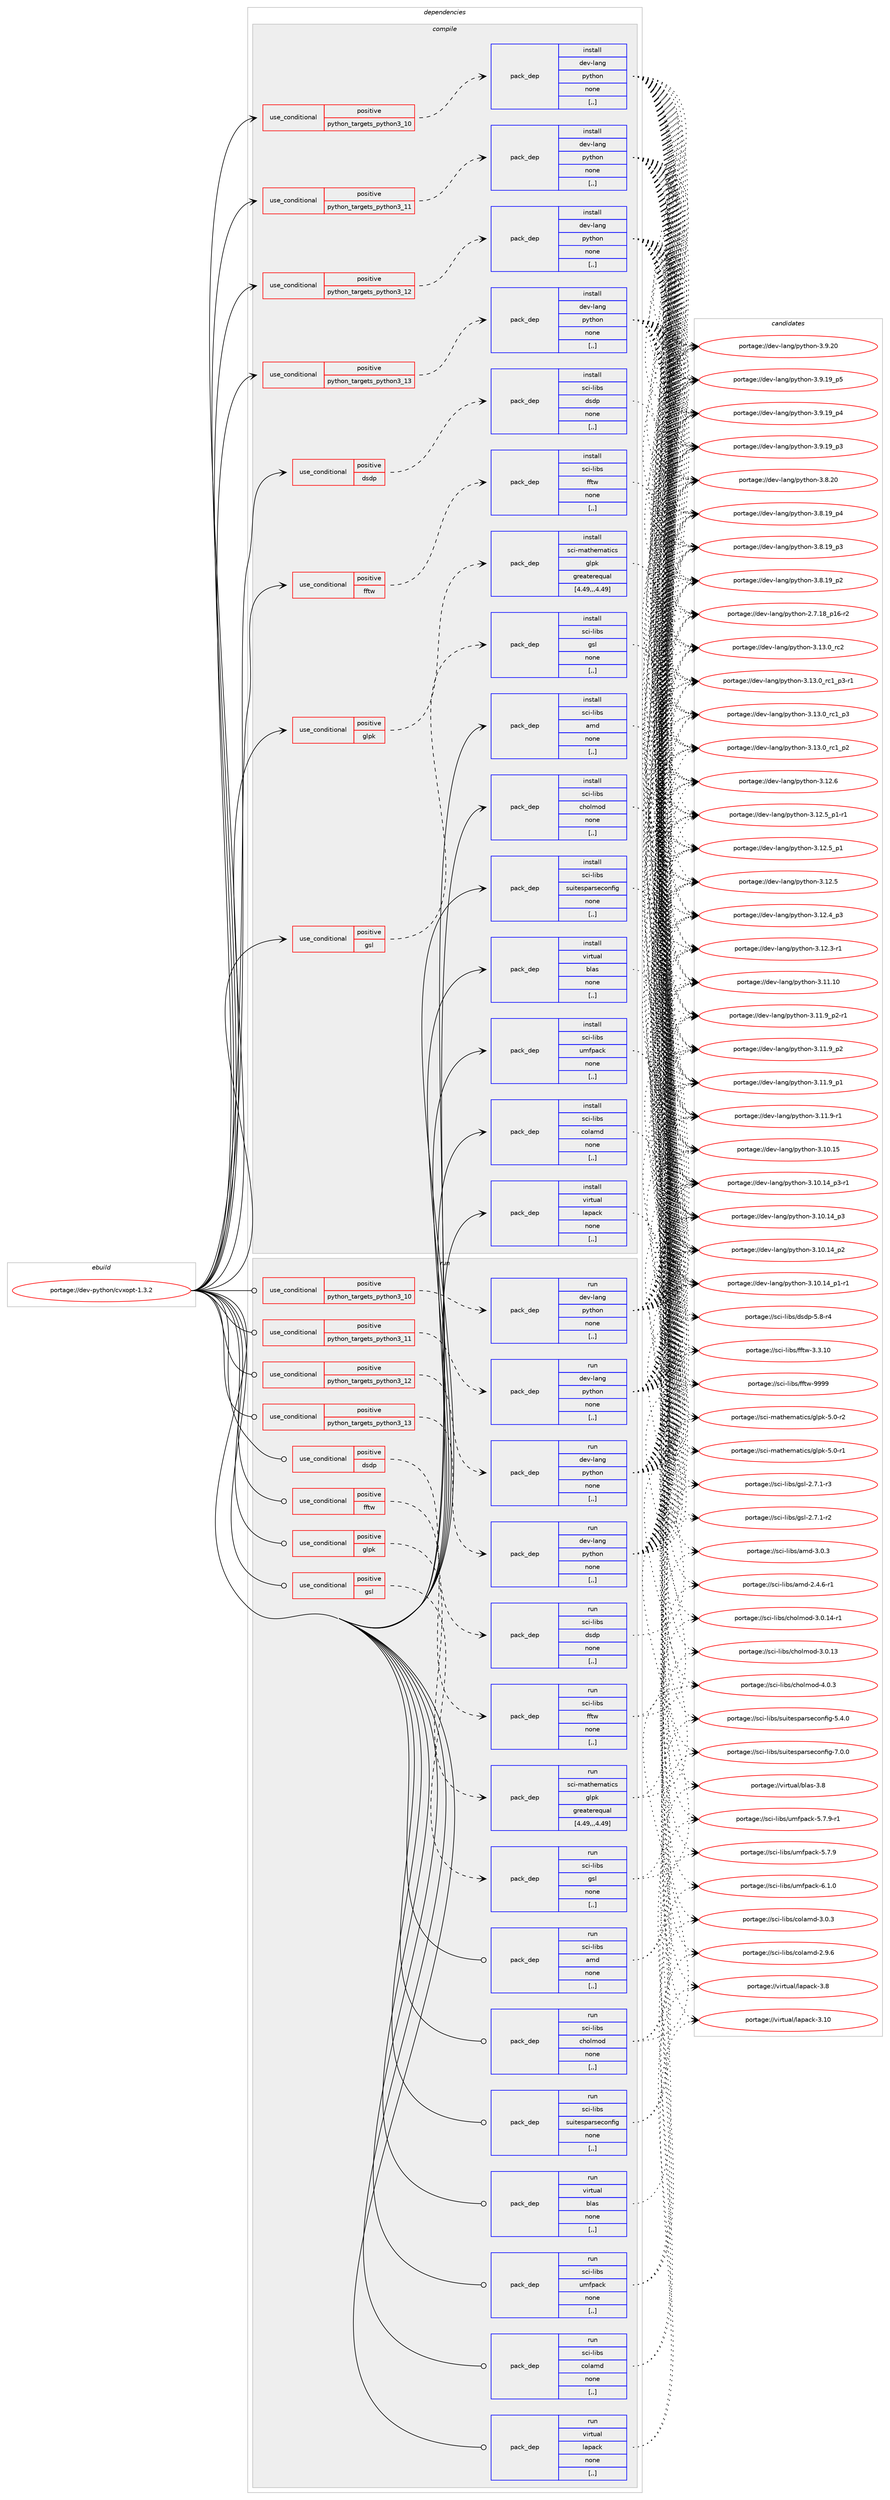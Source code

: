 digraph prolog {

# *************
# Graph options
# *************

newrank=true;
concentrate=true;
compound=true;
graph [rankdir=LR,fontname=Helvetica,fontsize=10,ranksep=1.5];#, ranksep=2.5, nodesep=0.2];
edge  [arrowhead=vee];
node  [fontname=Helvetica,fontsize=10];

# **********
# The ebuild
# **********

subgraph cluster_leftcol {
color=gray;
label=<<i>ebuild</i>>;
id [label="portage://dev-python/cvxopt-1.3.2", color=red, width=4, href="../dev-python/cvxopt-1.3.2.svg"];
}

# ****************
# The dependencies
# ****************

subgraph cluster_midcol {
color=gray;
label=<<i>dependencies</i>>;
subgraph cluster_compile {
fillcolor="#eeeeee";
style=filled;
label=<<i>compile</i>>;
subgraph cond162376 {
dependency638980 [label=<<TABLE BORDER="0" CELLBORDER="1" CELLSPACING="0" CELLPADDING="4"><TR><TD ROWSPAN="3" CELLPADDING="10">use_conditional</TD></TR><TR><TD>positive</TD></TR><TR><TD>dsdp</TD></TR></TABLE>>, shape=none, color=red];
subgraph pack471787 {
dependency638981 [label=<<TABLE BORDER="0" CELLBORDER="1" CELLSPACING="0" CELLPADDING="4" WIDTH="220"><TR><TD ROWSPAN="6" CELLPADDING="30">pack_dep</TD></TR><TR><TD WIDTH="110">install</TD></TR><TR><TD>sci-libs</TD></TR><TR><TD>dsdp</TD></TR><TR><TD>none</TD></TR><TR><TD>[,,]</TD></TR></TABLE>>, shape=none, color=blue];
}
dependency638980:e -> dependency638981:w [weight=20,style="dashed",arrowhead="vee"];
}
id:e -> dependency638980:w [weight=20,style="solid",arrowhead="vee"];
subgraph cond162377 {
dependency638982 [label=<<TABLE BORDER="0" CELLBORDER="1" CELLSPACING="0" CELLPADDING="4"><TR><TD ROWSPAN="3" CELLPADDING="10">use_conditional</TD></TR><TR><TD>positive</TD></TR><TR><TD>fftw</TD></TR></TABLE>>, shape=none, color=red];
subgraph pack471788 {
dependency638983 [label=<<TABLE BORDER="0" CELLBORDER="1" CELLSPACING="0" CELLPADDING="4" WIDTH="220"><TR><TD ROWSPAN="6" CELLPADDING="30">pack_dep</TD></TR><TR><TD WIDTH="110">install</TD></TR><TR><TD>sci-libs</TD></TR><TR><TD>fftw</TD></TR><TR><TD>none</TD></TR><TR><TD>[,,]</TD></TR></TABLE>>, shape=none, color=blue];
}
dependency638982:e -> dependency638983:w [weight=20,style="dashed",arrowhead="vee"];
}
id:e -> dependency638982:w [weight=20,style="solid",arrowhead="vee"];
subgraph cond162378 {
dependency638984 [label=<<TABLE BORDER="0" CELLBORDER="1" CELLSPACING="0" CELLPADDING="4"><TR><TD ROWSPAN="3" CELLPADDING="10">use_conditional</TD></TR><TR><TD>positive</TD></TR><TR><TD>glpk</TD></TR></TABLE>>, shape=none, color=red];
subgraph pack471789 {
dependency638985 [label=<<TABLE BORDER="0" CELLBORDER="1" CELLSPACING="0" CELLPADDING="4" WIDTH="220"><TR><TD ROWSPAN="6" CELLPADDING="30">pack_dep</TD></TR><TR><TD WIDTH="110">install</TD></TR><TR><TD>sci-mathematics</TD></TR><TR><TD>glpk</TD></TR><TR><TD>greaterequal</TD></TR><TR><TD>[4.49,,,4.49]</TD></TR></TABLE>>, shape=none, color=blue];
}
dependency638984:e -> dependency638985:w [weight=20,style="dashed",arrowhead="vee"];
}
id:e -> dependency638984:w [weight=20,style="solid",arrowhead="vee"];
subgraph cond162379 {
dependency638986 [label=<<TABLE BORDER="0" CELLBORDER="1" CELLSPACING="0" CELLPADDING="4"><TR><TD ROWSPAN="3" CELLPADDING="10">use_conditional</TD></TR><TR><TD>positive</TD></TR><TR><TD>gsl</TD></TR></TABLE>>, shape=none, color=red];
subgraph pack471790 {
dependency638987 [label=<<TABLE BORDER="0" CELLBORDER="1" CELLSPACING="0" CELLPADDING="4" WIDTH="220"><TR><TD ROWSPAN="6" CELLPADDING="30">pack_dep</TD></TR><TR><TD WIDTH="110">install</TD></TR><TR><TD>sci-libs</TD></TR><TR><TD>gsl</TD></TR><TR><TD>none</TD></TR><TR><TD>[,,]</TD></TR></TABLE>>, shape=none, color=blue];
}
dependency638986:e -> dependency638987:w [weight=20,style="dashed",arrowhead="vee"];
}
id:e -> dependency638986:w [weight=20,style="solid",arrowhead="vee"];
subgraph cond162380 {
dependency638988 [label=<<TABLE BORDER="0" CELLBORDER="1" CELLSPACING="0" CELLPADDING="4"><TR><TD ROWSPAN="3" CELLPADDING="10">use_conditional</TD></TR><TR><TD>positive</TD></TR><TR><TD>python_targets_python3_10</TD></TR></TABLE>>, shape=none, color=red];
subgraph pack471791 {
dependency638989 [label=<<TABLE BORDER="0" CELLBORDER="1" CELLSPACING="0" CELLPADDING="4" WIDTH="220"><TR><TD ROWSPAN="6" CELLPADDING="30">pack_dep</TD></TR><TR><TD WIDTH="110">install</TD></TR><TR><TD>dev-lang</TD></TR><TR><TD>python</TD></TR><TR><TD>none</TD></TR><TR><TD>[,,]</TD></TR></TABLE>>, shape=none, color=blue];
}
dependency638988:e -> dependency638989:w [weight=20,style="dashed",arrowhead="vee"];
}
id:e -> dependency638988:w [weight=20,style="solid",arrowhead="vee"];
subgraph cond162381 {
dependency638990 [label=<<TABLE BORDER="0" CELLBORDER="1" CELLSPACING="0" CELLPADDING="4"><TR><TD ROWSPAN="3" CELLPADDING="10">use_conditional</TD></TR><TR><TD>positive</TD></TR><TR><TD>python_targets_python3_11</TD></TR></TABLE>>, shape=none, color=red];
subgraph pack471792 {
dependency638991 [label=<<TABLE BORDER="0" CELLBORDER="1" CELLSPACING="0" CELLPADDING="4" WIDTH="220"><TR><TD ROWSPAN="6" CELLPADDING="30">pack_dep</TD></TR><TR><TD WIDTH="110">install</TD></TR><TR><TD>dev-lang</TD></TR><TR><TD>python</TD></TR><TR><TD>none</TD></TR><TR><TD>[,,]</TD></TR></TABLE>>, shape=none, color=blue];
}
dependency638990:e -> dependency638991:w [weight=20,style="dashed",arrowhead="vee"];
}
id:e -> dependency638990:w [weight=20,style="solid",arrowhead="vee"];
subgraph cond162382 {
dependency638992 [label=<<TABLE BORDER="0" CELLBORDER="1" CELLSPACING="0" CELLPADDING="4"><TR><TD ROWSPAN="3" CELLPADDING="10">use_conditional</TD></TR><TR><TD>positive</TD></TR><TR><TD>python_targets_python3_12</TD></TR></TABLE>>, shape=none, color=red];
subgraph pack471793 {
dependency638993 [label=<<TABLE BORDER="0" CELLBORDER="1" CELLSPACING="0" CELLPADDING="4" WIDTH="220"><TR><TD ROWSPAN="6" CELLPADDING="30">pack_dep</TD></TR><TR><TD WIDTH="110">install</TD></TR><TR><TD>dev-lang</TD></TR><TR><TD>python</TD></TR><TR><TD>none</TD></TR><TR><TD>[,,]</TD></TR></TABLE>>, shape=none, color=blue];
}
dependency638992:e -> dependency638993:w [weight=20,style="dashed",arrowhead="vee"];
}
id:e -> dependency638992:w [weight=20,style="solid",arrowhead="vee"];
subgraph cond162383 {
dependency638994 [label=<<TABLE BORDER="0" CELLBORDER="1" CELLSPACING="0" CELLPADDING="4"><TR><TD ROWSPAN="3" CELLPADDING="10">use_conditional</TD></TR><TR><TD>positive</TD></TR><TR><TD>python_targets_python3_13</TD></TR></TABLE>>, shape=none, color=red];
subgraph pack471794 {
dependency638995 [label=<<TABLE BORDER="0" CELLBORDER="1" CELLSPACING="0" CELLPADDING="4" WIDTH="220"><TR><TD ROWSPAN="6" CELLPADDING="30">pack_dep</TD></TR><TR><TD WIDTH="110">install</TD></TR><TR><TD>dev-lang</TD></TR><TR><TD>python</TD></TR><TR><TD>none</TD></TR><TR><TD>[,,]</TD></TR></TABLE>>, shape=none, color=blue];
}
dependency638994:e -> dependency638995:w [weight=20,style="dashed",arrowhead="vee"];
}
id:e -> dependency638994:w [weight=20,style="solid",arrowhead="vee"];
subgraph pack471795 {
dependency638996 [label=<<TABLE BORDER="0" CELLBORDER="1" CELLSPACING="0" CELLPADDING="4" WIDTH="220"><TR><TD ROWSPAN="6" CELLPADDING="30">pack_dep</TD></TR><TR><TD WIDTH="110">install</TD></TR><TR><TD>sci-libs</TD></TR><TR><TD>amd</TD></TR><TR><TD>none</TD></TR><TR><TD>[,,]</TD></TR></TABLE>>, shape=none, color=blue];
}
id:e -> dependency638996:w [weight=20,style="solid",arrowhead="vee"];
subgraph pack471796 {
dependency638997 [label=<<TABLE BORDER="0" CELLBORDER="1" CELLSPACING="0" CELLPADDING="4" WIDTH="220"><TR><TD ROWSPAN="6" CELLPADDING="30">pack_dep</TD></TR><TR><TD WIDTH="110">install</TD></TR><TR><TD>sci-libs</TD></TR><TR><TD>cholmod</TD></TR><TR><TD>none</TD></TR><TR><TD>[,,]</TD></TR></TABLE>>, shape=none, color=blue];
}
id:e -> dependency638997:w [weight=20,style="solid",arrowhead="vee"];
subgraph pack471797 {
dependency638998 [label=<<TABLE BORDER="0" CELLBORDER="1" CELLSPACING="0" CELLPADDING="4" WIDTH="220"><TR><TD ROWSPAN="6" CELLPADDING="30">pack_dep</TD></TR><TR><TD WIDTH="110">install</TD></TR><TR><TD>sci-libs</TD></TR><TR><TD>colamd</TD></TR><TR><TD>none</TD></TR><TR><TD>[,,]</TD></TR></TABLE>>, shape=none, color=blue];
}
id:e -> dependency638998:w [weight=20,style="solid",arrowhead="vee"];
subgraph pack471798 {
dependency638999 [label=<<TABLE BORDER="0" CELLBORDER="1" CELLSPACING="0" CELLPADDING="4" WIDTH="220"><TR><TD ROWSPAN="6" CELLPADDING="30">pack_dep</TD></TR><TR><TD WIDTH="110">install</TD></TR><TR><TD>sci-libs</TD></TR><TR><TD>suitesparseconfig</TD></TR><TR><TD>none</TD></TR><TR><TD>[,,]</TD></TR></TABLE>>, shape=none, color=blue];
}
id:e -> dependency638999:w [weight=20,style="solid",arrowhead="vee"];
subgraph pack471799 {
dependency639000 [label=<<TABLE BORDER="0" CELLBORDER="1" CELLSPACING="0" CELLPADDING="4" WIDTH="220"><TR><TD ROWSPAN="6" CELLPADDING="30">pack_dep</TD></TR><TR><TD WIDTH="110">install</TD></TR><TR><TD>sci-libs</TD></TR><TR><TD>umfpack</TD></TR><TR><TD>none</TD></TR><TR><TD>[,,]</TD></TR></TABLE>>, shape=none, color=blue];
}
id:e -> dependency639000:w [weight=20,style="solid",arrowhead="vee"];
subgraph pack471800 {
dependency639001 [label=<<TABLE BORDER="0" CELLBORDER="1" CELLSPACING="0" CELLPADDING="4" WIDTH="220"><TR><TD ROWSPAN="6" CELLPADDING="30">pack_dep</TD></TR><TR><TD WIDTH="110">install</TD></TR><TR><TD>virtual</TD></TR><TR><TD>blas</TD></TR><TR><TD>none</TD></TR><TR><TD>[,,]</TD></TR></TABLE>>, shape=none, color=blue];
}
id:e -> dependency639001:w [weight=20,style="solid",arrowhead="vee"];
subgraph pack471801 {
dependency639002 [label=<<TABLE BORDER="0" CELLBORDER="1" CELLSPACING="0" CELLPADDING="4" WIDTH="220"><TR><TD ROWSPAN="6" CELLPADDING="30">pack_dep</TD></TR><TR><TD WIDTH="110">install</TD></TR><TR><TD>virtual</TD></TR><TR><TD>lapack</TD></TR><TR><TD>none</TD></TR><TR><TD>[,,]</TD></TR></TABLE>>, shape=none, color=blue];
}
id:e -> dependency639002:w [weight=20,style="solid",arrowhead="vee"];
}
subgraph cluster_compileandrun {
fillcolor="#eeeeee";
style=filled;
label=<<i>compile and run</i>>;
}
subgraph cluster_run {
fillcolor="#eeeeee";
style=filled;
label=<<i>run</i>>;
subgraph cond162384 {
dependency639003 [label=<<TABLE BORDER="0" CELLBORDER="1" CELLSPACING="0" CELLPADDING="4"><TR><TD ROWSPAN="3" CELLPADDING="10">use_conditional</TD></TR><TR><TD>positive</TD></TR><TR><TD>dsdp</TD></TR></TABLE>>, shape=none, color=red];
subgraph pack471802 {
dependency639004 [label=<<TABLE BORDER="0" CELLBORDER="1" CELLSPACING="0" CELLPADDING="4" WIDTH="220"><TR><TD ROWSPAN="6" CELLPADDING="30">pack_dep</TD></TR><TR><TD WIDTH="110">run</TD></TR><TR><TD>sci-libs</TD></TR><TR><TD>dsdp</TD></TR><TR><TD>none</TD></TR><TR><TD>[,,]</TD></TR></TABLE>>, shape=none, color=blue];
}
dependency639003:e -> dependency639004:w [weight=20,style="dashed",arrowhead="vee"];
}
id:e -> dependency639003:w [weight=20,style="solid",arrowhead="odot"];
subgraph cond162385 {
dependency639005 [label=<<TABLE BORDER="0" CELLBORDER="1" CELLSPACING="0" CELLPADDING="4"><TR><TD ROWSPAN="3" CELLPADDING="10">use_conditional</TD></TR><TR><TD>positive</TD></TR><TR><TD>fftw</TD></TR></TABLE>>, shape=none, color=red];
subgraph pack471803 {
dependency639006 [label=<<TABLE BORDER="0" CELLBORDER="1" CELLSPACING="0" CELLPADDING="4" WIDTH="220"><TR><TD ROWSPAN="6" CELLPADDING="30">pack_dep</TD></TR><TR><TD WIDTH="110">run</TD></TR><TR><TD>sci-libs</TD></TR><TR><TD>fftw</TD></TR><TR><TD>none</TD></TR><TR><TD>[,,]</TD></TR></TABLE>>, shape=none, color=blue];
}
dependency639005:e -> dependency639006:w [weight=20,style="dashed",arrowhead="vee"];
}
id:e -> dependency639005:w [weight=20,style="solid",arrowhead="odot"];
subgraph cond162386 {
dependency639007 [label=<<TABLE BORDER="0" CELLBORDER="1" CELLSPACING="0" CELLPADDING="4"><TR><TD ROWSPAN="3" CELLPADDING="10">use_conditional</TD></TR><TR><TD>positive</TD></TR><TR><TD>glpk</TD></TR></TABLE>>, shape=none, color=red];
subgraph pack471804 {
dependency639008 [label=<<TABLE BORDER="0" CELLBORDER="1" CELLSPACING="0" CELLPADDING="4" WIDTH="220"><TR><TD ROWSPAN="6" CELLPADDING="30">pack_dep</TD></TR><TR><TD WIDTH="110">run</TD></TR><TR><TD>sci-mathematics</TD></TR><TR><TD>glpk</TD></TR><TR><TD>greaterequal</TD></TR><TR><TD>[4.49,,,4.49]</TD></TR></TABLE>>, shape=none, color=blue];
}
dependency639007:e -> dependency639008:w [weight=20,style="dashed",arrowhead="vee"];
}
id:e -> dependency639007:w [weight=20,style="solid",arrowhead="odot"];
subgraph cond162387 {
dependency639009 [label=<<TABLE BORDER="0" CELLBORDER="1" CELLSPACING="0" CELLPADDING="4"><TR><TD ROWSPAN="3" CELLPADDING="10">use_conditional</TD></TR><TR><TD>positive</TD></TR><TR><TD>gsl</TD></TR></TABLE>>, shape=none, color=red];
subgraph pack471805 {
dependency639010 [label=<<TABLE BORDER="0" CELLBORDER="1" CELLSPACING="0" CELLPADDING="4" WIDTH="220"><TR><TD ROWSPAN="6" CELLPADDING="30">pack_dep</TD></TR><TR><TD WIDTH="110">run</TD></TR><TR><TD>sci-libs</TD></TR><TR><TD>gsl</TD></TR><TR><TD>none</TD></TR><TR><TD>[,,]</TD></TR></TABLE>>, shape=none, color=blue];
}
dependency639009:e -> dependency639010:w [weight=20,style="dashed",arrowhead="vee"];
}
id:e -> dependency639009:w [weight=20,style="solid",arrowhead="odot"];
subgraph cond162388 {
dependency639011 [label=<<TABLE BORDER="0" CELLBORDER="1" CELLSPACING="0" CELLPADDING="4"><TR><TD ROWSPAN="3" CELLPADDING="10">use_conditional</TD></TR><TR><TD>positive</TD></TR><TR><TD>python_targets_python3_10</TD></TR></TABLE>>, shape=none, color=red];
subgraph pack471806 {
dependency639012 [label=<<TABLE BORDER="0" CELLBORDER="1" CELLSPACING="0" CELLPADDING="4" WIDTH="220"><TR><TD ROWSPAN="6" CELLPADDING="30">pack_dep</TD></TR><TR><TD WIDTH="110">run</TD></TR><TR><TD>dev-lang</TD></TR><TR><TD>python</TD></TR><TR><TD>none</TD></TR><TR><TD>[,,]</TD></TR></TABLE>>, shape=none, color=blue];
}
dependency639011:e -> dependency639012:w [weight=20,style="dashed",arrowhead="vee"];
}
id:e -> dependency639011:w [weight=20,style="solid",arrowhead="odot"];
subgraph cond162389 {
dependency639013 [label=<<TABLE BORDER="0" CELLBORDER="1" CELLSPACING="0" CELLPADDING="4"><TR><TD ROWSPAN="3" CELLPADDING="10">use_conditional</TD></TR><TR><TD>positive</TD></TR><TR><TD>python_targets_python3_11</TD></TR></TABLE>>, shape=none, color=red];
subgraph pack471807 {
dependency639014 [label=<<TABLE BORDER="0" CELLBORDER="1" CELLSPACING="0" CELLPADDING="4" WIDTH="220"><TR><TD ROWSPAN="6" CELLPADDING="30">pack_dep</TD></TR><TR><TD WIDTH="110">run</TD></TR><TR><TD>dev-lang</TD></TR><TR><TD>python</TD></TR><TR><TD>none</TD></TR><TR><TD>[,,]</TD></TR></TABLE>>, shape=none, color=blue];
}
dependency639013:e -> dependency639014:w [weight=20,style="dashed",arrowhead="vee"];
}
id:e -> dependency639013:w [weight=20,style="solid",arrowhead="odot"];
subgraph cond162390 {
dependency639015 [label=<<TABLE BORDER="0" CELLBORDER="1" CELLSPACING="0" CELLPADDING="4"><TR><TD ROWSPAN="3" CELLPADDING="10">use_conditional</TD></TR><TR><TD>positive</TD></TR><TR><TD>python_targets_python3_12</TD></TR></TABLE>>, shape=none, color=red];
subgraph pack471808 {
dependency639016 [label=<<TABLE BORDER="0" CELLBORDER="1" CELLSPACING="0" CELLPADDING="4" WIDTH="220"><TR><TD ROWSPAN="6" CELLPADDING="30">pack_dep</TD></TR><TR><TD WIDTH="110">run</TD></TR><TR><TD>dev-lang</TD></TR><TR><TD>python</TD></TR><TR><TD>none</TD></TR><TR><TD>[,,]</TD></TR></TABLE>>, shape=none, color=blue];
}
dependency639015:e -> dependency639016:w [weight=20,style="dashed",arrowhead="vee"];
}
id:e -> dependency639015:w [weight=20,style="solid",arrowhead="odot"];
subgraph cond162391 {
dependency639017 [label=<<TABLE BORDER="0" CELLBORDER="1" CELLSPACING="0" CELLPADDING="4"><TR><TD ROWSPAN="3" CELLPADDING="10">use_conditional</TD></TR><TR><TD>positive</TD></TR><TR><TD>python_targets_python3_13</TD></TR></TABLE>>, shape=none, color=red];
subgraph pack471809 {
dependency639018 [label=<<TABLE BORDER="0" CELLBORDER="1" CELLSPACING="0" CELLPADDING="4" WIDTH="220"><TR><TD ROWSPAN="6" CELLPADDING="30">pack_dep</TD></TR><TR><TD WIDTH="110">run</TD></TR><TR><TD>dev-lang</TD></TR><TR><TD>python</TD></TR><TR><TD>none</TD></TR><TR><TD>[,,]</TD></TR></TABLE>>, shape=none, color=blue];
}
dependency639017:e -> dependency639018:w [weight=20,style="dashed",arrowhead="vee"];
}
id:e -> dependency639017:w [weight=20,style="solid",arrowhead="odot"];
subgraph pack471810 {
dependency639019 [label=<<TABLE BORDER="0" CELLBORDER="1" CELLSPACING="0" CELLPADDING="4" WIDTH="220"><TR><TD ROWSPAN="6" CELLPADDING="30">pack_dep</TD></TR><TR><TD WIDTH="110">run</TD></TR><TR><TD>sci-libs</TD></TR><TR><TD>amd</TD></TR><TR><TD>none</TD></TR><TR><TD>[,,]</TD></TR></TABLE>>, shape=none, color=blue];
}
id:e -> dependency639019:w [weight=20,style="solid",arrowhead="odot"];
subgraph pack471811 {
dependency639020 [label=<<TABLE BORDER="0" CELLBORDER="1" CELLSPACING="0" CELLPADDING="4" WIDTH="220"><TR><TD ROWSPAN="6" CELLPADDING="30">pack_dep</TD></TR><TR><TD WIDTH="110">run</TD></TR><TR><TD>sci-libs</TD></TR><TR><TD>cholmod</TD></TR><TR><TD>none</TD></TR><TR><TD>[,,]</TD></TR></TABLE>>, shape=none, color=blue];
}
id:e -> dependency639020:w [weight=20,style="solid",arrowhead="odot"];
subgraph pack471812 {
dependency639021 [label=<<TABLE BORDER="0" CELLBORDER="1" CELLSPACING="0" CELLPADDING="4" WIDTH="220"><TR><TD ROWSPAN="6" CELLPADDING="30">pack_dep</TD></TR><TR><TD WIDTH="110">run</TD></TR><TR><TD>sci-libs</TD></TR><TR><TD>colamd</TD></TR><TR><TD>none</TD></TR><TR><TD>[,,]</TD></TR></TABLE>>, shape=none, color=blue];
}
id:e -> dependency639021:w [weight=20,style="solid",arrowhead="odot"];
subgraph pack471813 {
dependency639022 [label=<<TABLE BORDER="0" CELLBORDER="1" CELLSPACING="0" CELLPADDING="4" WIDTH="220"><TR><TD ROWSPAN="6" CELLPADDING="30">pack_dep</TD></TR><TR><TD WIDTH="110">run</TD></TR><TR><TD>sci-libs</TD></TR><TR><TD>suitesparseconfig</TD></TR><TR><TD>none</TD></TR><TR><TD>[,,]</TD></TR></TABLE>>, shape=none, color=blue];
}
id:e -> dependency639022:w [weight=20,style="solid",arrowhead="odot"];
subgraph pack471814 {
dependency639023 [label=<<TABLE BORDER="0" CELLBORDER="1" CELLSPACING="0" CELLPADDING="4" WIDTH="220"><TR><TD ROWSPAN="6" CELLPADDING="30">pack_dep</TD></TR><TR><TD WIDTH="110">run</TD></TR><TR><TD>sci-libs</TD></TR><TR><TD>umfpack</TD></TR><TR><TD>none</TD></TR><TR><TD>[,,]</TD></TR></TABLE>>, shape=none, color=blue];
}
id:e -> dependency639023:w [weight=20,style="solid",arrowhead="odot"];
subgraph pack471815 {
dependency639024 [label=<<TABLE BORDER="0" CELLBORDER="1" CELLSPACING="0" CELLPADDING="4" WIDTH="220"><TR><TD ROWSPAN="6" CELLPADDING="30">pack_dep</TD></TR><TR><TD WIDTH="110">run</TD></TR><TR><TD>virtual</TD></TR><TR><TD>blas</TD></TR><TR><TD>none</TD></TR><TR><TD>[,,]</TD></TR></TABLE>>, shape=none, color=blue];
}
id:e -> dependency639024:w [weight=20,style="solid",arrowhead="odot"];
subgraph pack471816 {
dependency639025 [label=<<TABLE BORDER="0" CELLBORDER="1" CELLSPACING="0" CELLPADDING="4" WIDTH="220"><TR><TD ROWSPAN="6" CELLPADDING="30">pack_dep</TD></TR><TR><TD WIDTH="110">run</TD></TR><TR><TD>virtual</TD></TR><TR><TD>lapack</TD></TR><TR><TD>none</TD></TR><TR><TD>[,,]</TD></TR></TABLE>>, shape=none, color=blue];
}
id:e -> dependency639025:w [weight=20,style="solid",arrowhead="odot"];
}
}

# **************
# The candidates
# **************

subgraph cluster_choices {
rank=same;
color=gray;
label=<<i>candidates</i>>;

subgraph choice471787 {
color=black;
nodesep=1;
choice11599105451081059811547100115100112455346564511452 [label="portage://sci-libs/dsdp-5.8-r4", color=red, width=4,href="../sci-libs/dsdp-5.8-r4.svg"];
dependency638981:e -> choice11599105451081059811547100115100112455346564511452:w [style=dotted,weight="100"];
}
subgraph choice471788 {
color=black;
nodesep=1;
choice115991054510810598115471021021161194557575757 [label="portage://sci-libs/fftw-9999", color=red, width=4,href="../sci-libs/fftw-9999.svg"];
choice1159910545108105981154710210211611945514651464948 [label="portage://sci-libs/fftw-3.3.10", color=red, width=4,href="../sci-libs/fftw-3.3.10.svg"];
dependency638983:e -> choice115991054510810598115471021021161194557575757:w [style=dotted,weight="100"];
dependency638983:e -> choice1159910545108105981154710210211611945514651464948:w [style=dotted,weight="100"];
}
subgraph choice471789 {
color=black;
nodesep=1;
choice115991054510997116104101109971161059911547103108112107455346484511450 [label="portage://sci-mathematics/glpk-5.0-r2", color=red, width=4,href="../sci-mathematics/glpk-5.0-r2.svg"];
choice115991054510997116104101109971161059911547103108112107455346484511449 [label="portage://sci-mathematics/glpk-5.0-r1", color=red, width=4,href="../sci-mathematics/glpk-5.0-r1.svg"];
dependency638985:e -> choice115991054510997116104101109971161059911547103108112107455346484511450:w [style=dotted,weight="100"];
dependency638985:e -> choice115991054510997116104101109971161059911547103108112107455346484511449:w [style=dotted,weight="100"];
}
subgraph choice471790 {
color=black;
nodesep=1;
choice115991054510810598115471031151084550465546494511451 [label="portage://sci-libs/gsl-2.7.1-r3", color=red, width=4,href="../sci-libs/gsl-2.7.1-r3.svg"];
choice115991054510810598115471031151084550465546494511450 [label="portage://sci-libs/gsl-2.7.1-r2", color=red, width=4,href="../sci-libs/gsl-2.7.1-r2.svg"];
dependency638987:e -> choice115991054510810598115471031151084550465546494511451:w [style=dotted,weight="100"];
dependency638987:e -> choice115991054510810598115471031151084550465546494511450:w [style=dotted,weight="100"];
}
subgraph choice471791 {
color=black;
nodesep=1;
choice10010111845108971101034711212111610411111045514649514648951149950 [label="portage://dev-lang/python-3.13.0_rc2", color=red, width=4,href="../dev-lang/python-3.13.0_rc2.svg"];
choice1001011184510897110103471121211161041111104551464951464895114994995112514511449 [label="portage://dev-lang/python-3.13.0_rc1_p3-r1", color=red, width=4,href="../dev-lang/python-3.13.0_rc1_p3-r1.svg"];
choice100101118451089711010347112121116104111110455146495146489511499499511251 [label="portage://dev-lang/python-3.13.0_rc1_p3", color=red, width=4,href="../dev-lang/python-3.13.0_rc1_p3.svg"];
choice100101118451089711010347112121116104111110455146495146489511499499511250 [label="portage://dev-lang/python-3.13.0_rc1_p2", color=red, width=4,href="../dev-lang/python-3.13.0_rc1_p2.svg"];
choice10010111845108971101034711212111610411111045514649504654 [label="portage://dev-lang/python-3.12.6", color=red, width=4,href="../dev-lang/python-3.12.6.svg"];
choice1001011184510897110103471121211161041111104551464950465395112494511449 [label="portage://dev-lang/python-3.12.5_p1-r1", color=red, width=4,href="../dev-lang/python-3.12.5_p1-r1.svg"];
choice100101118451089711010347112121116104111110455146495046539511249 [label="portage://dev-lang/python-3.12.5_p1", color=red, width=4,href="../dev-lang/python-3.12.5_p1.svg"];
choice10010111845108971101034711212111610411111045514649504653 [label="portage://dev-lang/python-3.12.5", color=red, width=4,href="../dev-lang/python-3.12.5.svg"];
choice100101118451089711010347112121116104111110455146495046529511251 [label="portage://dev-lang/python-3.12.4_p3", color=red, width=4,href="../dev-lang/python-3.12.4_p3.svg"];
choice100101118451089711010347112121116104111110455146495046514511449 [label="portage://dev-lang/python-3.12.3-r1", color=red, width=4,href="../dev-lang/python-3.12.3-r1.svg"];
choice1001011184510897110103471121211161041111104551464949464948 [label="portage://dev-lang/python-3.11.10", color=red, width=4,href="../dev-lang/python-3.11.10.svg"];
choice1001011184510897110103471121211161041111104551464949465795112504511449 [label="portage://dev-lang/python-3.11.9_p2-r1", color=red, width=4,href="../dev-lang/python-3.11.9_p2-r1.svg"];
choice100101118451089711010347112121116104111110455146494946579511250 [label="portage://dev-lang/python-3.11.9_p2", color=red, width=4,href="../dev-lang/python-3.11.9_p2.svg"];
choice100101118451089711010347112121116104111110455146494946579511249 [label="portage://dev-lang/python-3.11.9_p1", color=red, width=4,href="../dev-lang/python-3.11.9_p1.svg"];
choice100101118451089711010347112121116104111110455146494946574511449 [label="portage://dev-lang/python-3.11.9-r1", color=red, width=4,href="../dev-lang/python-3.11.9-r1.svg"];
choice1001011184510897110103471121211161041111104551464948464953 [label="portage://dev-lang/python-3.10.15", color=red, width=4,href="../dev-lang/python-3.10.15.svg"];
choice100101118451089711010347112121116104111110455146494846495295112514511449 [label="portage://dev-lang/python-3.10.14_p3-r1", color=red, width=4,href="../dev-lang/python-3.10.14_p3-r1.svg"];
choice10010111845108971101034711212111610411111045514649484649529511251 [label="portage://dev-lang/python-3.10.14_p3", color=red, width=4,href="../dev-lang/python-3.10.14_p3.svg"];
choice10010111845108971101034711212111610411111045514649484649529511250 [label="portage://dev-lang/python-3.10.14_p2", color=red, width=4,href="../dev-lang/python-3.10.14_p2.svg"];
choice100101118451089711010347112121116104111110455146494846495295112494511449 [label="portage://dev-lang/python-3.10.14_p1-r1", color=red, width=4,href="../dev-lang/python-3.10.14_p1-r1.svg"];
choice10010111845108971101034711212111610411111045514657465048 [label="portage://dev-lang/python-3.9.20", color=red, width=4,href="../dev-lang/python-3.9.20.svg"];
choice100101118451089711010347112121116104111110455146574649579511253 [label="portage://dev-lang/python-3.9.19_p5", color=red, width=4,href="../dev-lang/python-3.9.19_p5.svg"];
choice100101118451089711010347112121116104111110455146574649579511252 [label="portage://dev-lang/python-3.9.19_p4", color=red, width=4,href="../dev-lang/python-3.9.19_p4.svg"];
choice100101118451089711010347112121116104111110455146574649579511251 [label="portage://dev-lang/python-3.9.19_p3", color=red, width=4,href="../dev-lang/python-3.9.19_p3.svg"];
choice10010111845108971101034711212111610411111045514656465048 [label="portage://dev-lang/python-3.8.20", color=red, width=4,href="../dev-lang/python-3.8.20.svg"];
choice100101118451089711010347112121116104111110455146564649579511252 [label="portage://dev-lang/python-3.8.19_p4", color=red, width=4,href="../dev-lang/python-3.8.19_p4.svg"];
choice100101118451089711010347112121116104111110455146564649579511251 [label="portage://dev-lang/python-3.8.19_p3", color=red, width=4,href="../dev-lang/python-3.8.19_p3.svg"];
choice100101118451089711010347112121116104111110455146564649579511250 [label="portage://dev-lang/python-3.8.19_p2", color=red, width=4,href="../dev-lang/python-3.8.19_p2.svg"];
choice100101118451089711010347112121116104111110455046554649569511249544511450 [label="portage://dev-lang/python-2.7.18_p16-r2", color=red, width=4,href="../dev-lang/python-2.7.18_p16-r2.svg"];
dependency638989:e -> choice10010111845108971101034711212111610411111045514649514648951149950:w [style=dotted,weight="100"];
dependency638989:e -> choice1001011184510897110103471121211161041111104551464951464895114994995112514511449:w [style=dotted,weight="100"];
dependency638989:e -> choice100101118451089711010347112121116104111110455146495146489511499499511251:w [style=dotted,weight="100"];
dependency638989:e -> choice100101118451089711010347112121116104111110455146495146489511499499511250:w [style=dotted,weight="100"];
dependency638989:e -> choice10010111845108971101034711212111610411111045514649504654:w [style=dotted,weight="100"];
dependency638989:e -> choice1001011184510897110103471121211161041111104551464950465395112494511449:w [style=dotted,weight="100"];
dependency638989:e -> choice100101118451089711010347112121116104111110455146495046539511249:w [style=dotted,weight="100"];
dependency638989:e -> choice10010111845108971101034711212111610411111045514649504653:w [style=dotted,weight="100"];
dependency638989:e -> choice100101118451089711010347112121116104111110455146495046529511251:w [style=dotted,weight="100"];
dependency638989:e -> choice100101118451089711010347112121116104111110455146495046514511449:w [style=dotted,weight="100"];
dependency638989:e -> choice1001011184510897110103471121211161041111104551464949464948:w [style=dotted,weight="100"];
dependency638989:e -> choice1001011184510897110103471121211161041111104551464949465795112504511449:w [style=dotted,weight="100"];
dependency638989:e -> choice100101118451089711010347112121116104111110455146494946579511250:w [style=dotted,weight="100"];
dependency638989:e -> choice100101118451089711010347112121116104111110455146494946579511249:w [style=dotted,weight="100"];
dependency638989:e -> choice100101118451089711010347112121116104111110455146494946574511449:w [style=dotted,weight="100"];
dependency638989:e -> choice1001011184510897110103471121211161041111104551464948464953:w [style=dotted,weight="100"];
dependency638989:e -> choice100101118451089711010347112121116104111110455146494846495295112514511449:w [style=dotted,weight="100"];
dependency638989:e -> choice10010111845108971101034711212111610411111045514649484649529511251:w [style=dotted,weight="100"];
dependency638989:e -> choice10010111845108971101034711212111610411111045514649484649529511250:w [style=dotted,weight="100"];
dependency638989:e -> choice100101118451089711010347112121116104111110455146494846495295112494511449:w [style=dotted,weight="100"];
dependency638989:e -> choice10010111845108971101034711212111610411111045514657465048:w [style=dotted,weight="100"];
dependency638989:e -> choice100101118451089711010347112121116104111110455146574649579511253:w [style=dotted,weight="100"];
dependency638989:e -> choice100101118451089711010347112121116104111110455146574649579511252:w [style=dotted,weight="100"];
dependency638989:e -> choice100101118451089711010347112121116104111110455146574649579511251:w [style=dotted,weight="100"];
dependency638989:e -> choice10010111845108971101034711212111610411111045514656465048:w [style=dotted,weight="100"];
dependency638989:e -> choice100101118451089711010347112121116104111110455146564649579511252:w [style=dotted,weight="100"];
dependency638989:e -> choice100101118451089711010347112121116104111110455146564649579511251:w [style=dotted,weight="100"];
dependency638989:e -> choice100101118451089711010347112121116104111110455146564649579511250:w [style=dotted,weight="100"];
dependency638989:e -> choice100101118451089711010347112121116104111110455046554649569511249544511450:w [style=dotted,weight="100"];
}
subgraph choice471792 {
color=black;
nodesep=1;
choice10010111845108971101034711212111610411111045514649514648951149950 [label="portage://dev-lang/python-3.13.0_rc2", color=red, width=4,href="../dev-lang/python-3.13.0_rc2.svg"];
choice1001011184510897110103471121211161041111104551464951464895114994995112514511449 [label="portage://dev-lang/python-3.13.0_rc1_p3-r1", color=red, width=4,href="../dev-lang/python-3.13.0_rc1_p3-r1.svg"];
choice100101118451089711010347112121116104111110455146495146489511499499511251 [label="portage://dev-lang/python-3.13.0_rc1_p3", color=red, width=4,href="../dev-lang/python-3.13.0_rc1_p3.svg"];
choice100101118451089711010347112121116104111110455146495146489511499499511250 [label="portage://dev-lang/python-3.13.0_rc1_p2", color=red, width=4,href="../dev-lang/python-3.13.0_rc1_p2.svg"];
choice10010111845108971101034711212111610411111045514649504654 [label="portage://dev-lang/python-3.12.6", color=red, width=4,href="../dev-lang/python-3.12.6.svg"];
choice1001011184510897110103471121211161041111104551464950465395112494511449 [label="portage://dev-lang/python-3.12.5_p1-r1", color=red, width=4,href="../dev-lang/python-3.12.5_p1-r1.svg"];
choice100101118451089711010347112121116104111110455146495046539511249 [label="portage://dev-lang/python-3.12.5_p1", color=red, width=4,href="../dev-lang/python-3.12.5_p1.svg"];
choice10010111845108971101034711212111610411111045514649504653 [label="portage://dev-lang/python-3.12.5", color=red, width=4,href="../dev-lang/python-3.12.5.svg"];
choice100101118451089711010347112121116104111110455146495046529511251 [label="portage://dev-lang/python-3.12.4_p3", color=red, width=4,href="../dev-lang/python-3.12.4_p3.svg"];
choice100101118451089711010347112121116104111110455146495046514511449 [label="portage://dev-lang/python-3.12.3-r1", color=red, width=4,href="../dev-lang/python-3.12.3-r1.svg"];
choice1001011184510897110103471121211161041111104551464949464948 [label="portage://dev-lang/python-3.11.10", color=red, width=4,href="../dev-lang/python-3.11.10.svg"];
choice1001011184510897110103471121211161041111104551464949465795112504511449 [label="portage://dev-lang/python-3.11.9_p2-r1", color=red, width=4,href="../dev-lang/python-3.11.9_p2-r1.svg"];
choice100101118451089711010347112121116104111110455146494946579511250 [label="portage://dev-lang/python-3.11.9_p2", color=red, width=4,href="../dev-lang/python-3.11.9_p2.svg"];
choice100101118451089711010347112121116104111110455146494946579511249 [label="portage://dev-lang/python-3.11.9_p1", color=red, width=4,href="../dev-lang/python-3.11.9_p1.svg"];
choice100101118451089711010347112121116104111110455146494946574511449 [label="portage://dev-lang/python-3.11.9-r1", color=red, width=4,href="../dev-lang/python-3.11.9-r1.svg"];
choice1001011184510897110103471121211161041111104551464948464953 [label="portage://dev-lang/python-3.10.15", color=red, width=4,href="../dev-lang/python-3.10.15.svg"];
choice100101118451089711010347112121116104111110455146494846495295112514511449 [label="portage://dev-lang/python-3.10.14_p3-r1", color=red, width=4,href="../dev-lang/python-3.10.14_p3-r1.svg"];
choice10010111845108971101034711212111610411111045514649484649529511251 [label="portage://dev-lang/python-3.10.14_p3", color=red, width=4,href="../dev-lang/python-3.10.14_p3.svg"];
choice10010111845108971101034711212111610411111045514649484649529511250 [label="portage://dev-lang/python-3.10.14_p2", color=red, width=4,href="../dev-lang/python-3.10.14_p2.svg"];
choice100101118451089711010347112121116104111110455146494846495295112494511449 [label="portage://dev-lang/python-3.10.14_p1-r1", color=red, width=4,href="../dev-lang/python-3.10.14_p1-r1.svg"];
choice10010111845108971101034711212111610411111045514657465048 [label="portage://dev-lang/python-3.9.20", color=red, width=4,href="../dev-lang/python-3.9.20.svg"];
choice100101118451089711010347112121116104111110455146574649579511253 [label="portage://dev-lang/python-3.9.19_p5", color=red, width=4,href="../dev-lang/python-3.9.19_p5.svg"];
choice100101118451089711010347112121116104111110455146574649579511252 [label="portage://dev-lang/python-3.9.19_p4", color=red, width=4,href="../dev-lang/python-3.9.19_p4.svg"];
choice100101118451089711010347112121116104111110455146574649579511251 [label="portage://dev-lang/python-3.9.19_p3", color=red, width=4,href="../dev-lang/python-3.9.19_p3.svg"];
choice10010111845108971101034711212111610411111045514656465048 [label="portage://dev-lang/python-3.8.20", color=red, width=4,href="../dev-lang/python-3.8.20.svg"];
choice100101118451089711010347112121116104111110455146564649579511252 [label="portage://dev-lang/python-3.8.19_p4", color=red, width=4,href="../dev-lang/python-3.8.19_p4.svg"];
choice100101118451089711010347112121116104111110455146564649579511251 [label="portage://dev-lang/python-3.8.19_p3", color=red, width=4,href="../dev-lang/python-3.8.19_p3.svg"];
choice100101118451089711010347112121116104111110455146564649579511250 [label="portage://dev-lang/python-3.8.19_p2", color=red, width=4,href="../dev-lang/python-3.8.19_p2.svg"];
choice100101118451089711010347112121116104111110455046554649569511249544511450 [label="portage://dev-lang/python-2.7.18_p16-r2", color=red, width=4,href="../dev-lang/python-2.7.18_p16-r2.svg"];
dependency638991:e -> choice10010111845108971101034711212111610411111045514649514648951149950:w [style=dotted,weight="100"];
dependency638991:e -> choice1001011184510897110103471121211161041111104551464951464895114994995112514511449:w [style=dotted,weight="100"];
dependency638991:e -> choice100101118451089711010347112121116104111110455146495146489511499499511251:w [style=dotted,weight="100"];
dependency638991:e -> choice100101118451089711010347112121116104111110455146495146489511499499511250:w [style=dotted,weight="100"];
dependency638991:e -> choice10010111845108971101034711212111610411111045514649504654:w [style=dotted,weight="100"];
dependency638991:e -> choice1001011184510897110103471121211161041111104551464950465395112494511449:w [style=dotted,weight="100"];
dependency638991:e -> choice100101118451089711010347112121116104111110455146495046539511249:w [style=dotted,weight="100"];
dependency638991:e -> choice10010111845108971101034711212111610411111045514649504653:w [style=dotted,weight="100"];
dependency638991:e -> choice100101118451089711010347112121116104111110455146495046529511251:w [style=dotted,weight="100"];
dependency638991:e -> choice100101118451089711010347112121116104111110455146495046514511449:w [style=dotted,weight="100"];
dependency638991:e -> choice1001011184510897110103471121211161041111104551464949464948:w [style=dotted,weight="100"];
dependency638991:e -> choice1001011184510897110103471121211161041111104551464949465795112504511449:w [style=dotted,weight="100"];
dependency638991:e -> choice100101118451089711010347112121116104111110455146494946579511250:w [style=dotted,weight="100"];
dependency638991:e -> choice100101118451089711010347112121116104111110455146494946579511249:w [style=dotted,weight="100"];
dependency638991:e -> choice100101118451089711010347112121116104111110455146494946574511449:w [style=dotted,weight="100"];
dependency638991:e -> choice1001011184510897110103471121211161041111104551464948464953:w [style=dotted,weight="100"];
dependency638991:e -> choice100101118451089711010347112121116104111110455146494846495295112514511449:w [style=dotted,weight="100"];
dependency638991:e -> choice10010111845108971101034711212111610411111045514649484649529511251:w [style=dotted,weight="100"];
dependency638991:e -> choice10010111845108971101034711212111610411111045514649484649529511250:w [style=dotted,weight="100"];
dependency638991:e -> choice100101118451089711010347112121116104111110455146494846495295112494511449:w [style=dotted,weight="100"];
dependency638991:e -> choice10010111845108971101034711212111610411111045514657465048:w [style=dotted,weight="100"];
dependency638991:e -> choice100101118451089711010347112121116104111110455146574649579511253:w [style=dotted,weight="100"];
dependency638991:e -> choice100101118451089711010347112121116104111110455146574649579511252:w [style=dotted,weight="100"];
dependency638991:e -> choice100101118451089711010347112121116104111110455146574649579511251:w [style=dotted,weight="100"];
dependency638991:e -> choice10010111845108971101034711212111610411111045514656465048:w [style=dotted,weight="100"];
dependency638991:e -> choice100101118451089711010347112121116104111110455146564649579511252:w [style=dotted,weight="100"];
dependency638991:e -> choice100101118451089711010347112121116104111110455146564649579511251:w [style=dotted,weight="100"];
dependency638991:e -> choice100101118451089711010347112121116104111110455146564649579511250:w [style=dotted,weight="100"];
dependency638991:e -> choice100101118451089711010347112121116104111110455046554649569511249544511450:w [style=dotted,weight="100"];
}
subgraph choice471793 {
color=black;
nodesep=1;
choice10010111845108971101034711212111610411111045514649514648951149950 [label="portage://dev-lang/python-3.13.0_rc2", color=red, width=4,href="../dev-lang/python-3.13.0_rc2.svg"];
choice1001011184510897110103471121211161041111104551464951464895114994995112514511449 [label="portage://dev-lang/python-3.13.0_rc1_p3-r1", color=red, width=4,href="../dev-lang/python-3.13.0_rc1_p3-r1.svg"];
choice100101118451089711010347112121116104111110455146495146489511499499511251 [label="portage://dev-lang/python-3.13.0_rc1_p3", color=red, width=4,href="../dev-lang/python-3.13.0_rc1_p3.svg"];
choice100101118451089711010347112121116104111110455146495146489511499499511250 [label="portage://dev-lang/python-3.13.0_rc1_p2", color=red, width=4,href="../dev-lang/python-3.13.0_rc1_p2.svg"];
choice10010111845108971101034711212111610411111045514649504654 [label="portage://dev-lang/python-3.12.6", color=red, width=4,href="../dev-lang/python-3.12.6.svg"];
choice1001011184510897110103471121211161041111104551464950465395112494511449 [label="portage://dev-lang/python-3.12.5_p1-r1", color=red, width=4,href="../dev-lang/python-3.12.5_p1-r1.svg"];
choice100101118451089711010347112121116104111110455146495046539511249 [label="portage://dev-lang/python-3.12.5_p1", color=red, width=4,href="../dev-lang/python-3.12.5_p1.svg"];
choice10010111845108971101034711212111610411111045514649504653 [label="portage://dev-lang/python-3.12.5", color=red, width=4,href="../dev-lang/python-3.12.5.svg"];
choice100101118451089711010347112121116104111110455146495046529511251 [label="portage://dev-lang/python-3.12.4_p3", color=red, width=4,href="../dev-lang/python-3.12.4_p3.svg"];
choice100101118451089711010347112121116104111110455146495046514511449 [label="portage://dev-lang/python-3.12.3-r1", color=red, width=4,href="../dev-lang/python-3.12.3-r1.svg"];
choice1001011184510897110103471121211161041111104551464949464948 [label="portage://dev-lang/python-3.11.10", color=red, width=4,href="../dev-lang/python-3.11.10.svg"];
choice1001011184510897110103471121211161041111104551464949465795112504511449 [label="portage://dev-lang/python-3.11.9_p2-r1", color=red, width=4,href="../dev-lang/python-3.11.9_p2-r1.svg"];
choice100101118451089711010347112121116104111110455146494946579511250 [label="portage://dev-lang/python-3.11.9_p2", color=red, width=4,href="../dev-lang/python-3.11.9_p2.svg"];
choice100101118451089711010347112121116104111110455146494946579511249 [label="portage://dev-lang/python-3.11.9_p1", color=red, width=4,href="../dev-lang/python-3.11.9_p1.svg"];
choice100101118451089711010347112121116104111110455146494946574511449 [label="portage://dev-lang/python-3.11.9-r1", color=red, width=4,href="../dev-lang/python-3.11.9-r1.svg"];
choice1001011184510897110103471121211161041111104551464948464953 [label="portage://dev-lang/python-3.10.15", color=red, width=4,href="../dev-lang/python-3.10.15.svg"];
choice100101118451089711010347112121116104111110455146494846495295112514511449 [label="portage://dev-lang/python-3.10.14_p3-r1", color=red, width=4,href="../dev-lang/python-3.10.14_p3-r1.svg"];
choice10010111845108971101034711212111610411111045514649484649529511251 [label="portage://dev-lang/python-3.10.14_p3", color=red, width=4,href="../dev-lang/python-3.10.14_p3.svg"];
choice10010111845108971101034711212111610411111045514649484649529511250 [label="portage://dev-lang/python-3.10.14_p2", color=red, width=4,href="../dev-lang/python-3.10.14_p2.svg"];
choice100101118451089711010347112121116104111110455146494846495295112494511449 [label="portage://dev-lang/python-3.10.14_p1-r1", color=red, width=4,href="../dev-lang/python-3.10.14_p1-r1.svg"];
choice10010111845108971101034711212111610411111045514657465048 [label="portage://dev-lang/python-3.9.20", color=red, width=4,href="../dev-lang/python-3.9.20.svg"];
choice100101118451089711010347112121116104111110455146574649579511253 [label="portage://dev-lang/python-3.9.19_p5", color=red, width=4,href="../dev-lang/python-3.9.19_p5.svg"];
choice100101118451089711010347112121116104111110455146574649579511252 [label="portage://dev-lang/python-3.9.19_p4", color=red, width=4,href="../dev-lang/python-3.9.19_p4.svg"];
choice100101118451089711010347112121116104111110455146574649579511251 [label="portage://dev-lang/python-3.9.19_p3", color=red, width=4,href="../dev-lang/python-3.9.19_p3.svg"];
choice10010111845108971101034711212111610411111045514656465048 [label="portage://dev-lang/python-3.8.20", color=red, width=4,href="../dev-lang/python-3.8.20.svg"];
choice100101118451089711010347112121116104111110455146564649579511252 [label="portage://dev-lang/python-3.8.19_p4", color=red, width=4,href="../dev-lang/python-3.8.19_p4.svg"];
choice100101118451089711010347112121116104111110455146564649579511251 [label="portage://dev-lang/python-3.8.19_p3", color=red, width=4,href="../dev-lang/python-3.8.19_p3.svg"];
choice100101118451089711010347112121116104111110455146564649579511250 [label="portage://dev-lang/python-3.8.19_p2", color=red, width=4,href="../dev-lang/python-3.8.19_p2.svg"];
choice100101118451089711010347112121116104111110455046554649569511249544511450 [label="portage://dev-lang/python-2.7.18_p16-r2", color=red, width=4,href="../dev-lang/python-2.7.18_p16-r2.svg"];
dependency638993:e -> choice10010111845108971101034711212111610411111045514649514648951149950:w [style=dotted,weight="100"];
dependency638993:e -> choice1001011184510897110103471121211161041111104551464951464895114994995112514511449:w [style=dotted,weight="100"];
dependency638993:e -> choice100101118451089711010347112121116104111110455146495146489511499499511251:w [style=dotted,weight="100"];
dependency638993:e -> choice100101118451089711010347112121116104111110455146495146489511499499511250:w [style=dotted,weight="100"];
dependency638993:e -> choice10010111845108971101034711212111610411111045514649504654:w [style=dotted,weight="100"];
dependency638993:e -> choice1001011184510897110103471121211161041111104551464950465395112494511449:w [style=dotted,weight="100"];
dependency638993:e -> choice100101118451089711010347112121116104111110455146495046539511249:w [style=dotted,weight="100"];
dependency638993:e -> choice10010111845108971101034711212111610411111045514649504653:w [style=dotted,weight="100"];
dependency638993:e -> choice100101118451089711010347112121116104111110455146495046529511251:w [style=dotted,weight="100"];
dependency638993:e -> choice100101118451089711010347112121116104111110455146495046514511449:w [style=dotted,weight="100"];
dependency638993:e -> choice1001011184510897110103471121211161041111104551464949464948:w [style=dotted,weight="100"];
dependency638993:e -> choice1001011184510897110103471121211161041111104551464949465795112504511449:w [style=dotted,weight="100"];
dependency638993:e -> choice100101118451089711010347112121116104111110455146494946579511250:w [style=dotted,weight="100"];
dependency638993:e -> choice100101118451089711010347112121116104111110455146494946579511249:w [style=dotted,weight="100"];
dependency638993:e -> choice100101118451089711010347112121116104111110455146494946574511449:w [style=dotted,weight="100"];
dependency638993:e -> choice1001011184510897110103471121211161041111104551464948464953:w [style=dotted,weight="100"];
dependency638993:e -> choice100101118451089711010347112121116104111110455146494846495295112514511449:w [style=dotted,weight="100"];
dependency638993:e -> choice10010111845108971101034711212111610411111045514649484649529511251:w [style=dotted,weight="100"];
dependency638993:e -> choice10010111845108971101034711212111610411111045514649484649529511250:w [style=dotted,weight="100"];
dependency638993:e -> choice100101118451089711010347112121116104111110455146494846495295112494511449:w [style=dotted,weight="100"];
dependency638993:e -> choice10010111845108971101034711212111610411111045514657465048:w [style=dotted,weight="100"];
dependency638993:e -> choice100101118451089711010347112121116104111110455146574649579511253:w [style=dotted,weight="100"];
dependency638993:e -> choice100101118451089711010347112121116104111110455146574649579511252:w [style=dotted,weight="100"];
dependency638993:e -> choice100101118451089711010347112121116104111110455146574649579511251:w [style=dotted,weight="100"];
dependency638993:e -> choice10010111845108971101034711212111610411111045514656465048:w [style=dotted,weight="100"];
dependency638993:e -> choice100101118451089711010347112121116104111110455146564649579511252:w [style=dotted,weight="100"];
dependency638993:e -> choice100101118451089711010347112121116104111110455146564649579511251:w [style=dotted,weight="100"];
dependency638993:e -> choice100101118451089711010347112121116104111110455146564649579511250:w [style=dotted,weight="100"];
dependency638993:e -> choice100101118451089711010347112121116104111110455046554649569511249544511450:w [style=dotted,weight="100"];
}
subgraph choice471794 {
color=black;
nodesep=1;
choice10010111845108971101034711212111610411111045514649514648951149950 [label="portage://dev-lang/python-3.13.0_rc2", color=red, width=4,href="../dev-lang/python-3.13.0_rc2.svg"];
choice1001011184510897110103471121211161041111104551464951464895114994995112514511449 [label="portage://dev-lang/python-3.13.0_rc1_p3-r1", color=red, width=4,href="../dev-lang/python-3.13.0_rc1_p3-r1.svg"];
choice100101118451089711010347112121116104111110455146495146489511499499511251 [label="portage://dev-lang/python-3.13.0_rc1_p3", color=red, width=4,href="../dev-lang/python-3.13.0_rc1_p3.svg"];
choice100101118451089711010347112121116104111110455146495146489511499499511250 [label="portage://dev-lang/python-3.13.0_rc1_p2", color=red, width=4,href="../dev-lang/python-3.13.0_rc1_p2.svg"];
choice10010111845108971101034711212111610411111045514649504654 [label="portage://dev-lang/python-3.12.6", color=red, width=4,href="../dev-lang/python-3.12.6.svg"];
choice1001011184510897110103471121211161041111104551464950465395112494511449 [label="portage://dev-lang/python-3.12.5_p1-r1", color=red, width=4,href="../dev-lang/python-3.12.5_p1-r1.svg"];
choice100101118451089711010347112121116104111110455146495046539511249 [label="portage://dev-lang/python-3.12.5_p1", color=red, width=4,href="../dev-lang/python-3.12.5_p1.svg"];
choice10010111845108971101034711212111610411111045514649504653 [label="portage://dev-lang/python-3.12.5", color=red, width=4,href="../dev-lang/python-3.12.5.svg"];
choice100101118451089711010347112121116104111110455146495046529511251 [label="portage://dev-lang/python-3.12.4_p3", color=red, width=4,href="../dev-lang/python-3.12.4_p3.svg"];
choice100101118451089711010347112121116104111110455146495046514511449 [label="portage://dev-lang/python-3.12.3-r1", color=red, width=4,href="../dev-lang/python-3.12.3-r1.svg"];
choice1001011184510897110103471121211161041111104551464949464948 [label="portage://dev-lang/python-3.11.10", color=red, width=4,href="../dev-lang/python-3.11.10.svg"];
choice1001011184510897110103471121211161041111104551464949465795112504511449 [label="portage://dev-lang/python-3.11.9_p2-r1", color=red, width=4,href="../dev-lang/python-3.11.9_p2-r1.svg"];
choice100101118451089711010347112121116104111110455146494946579511250 [label="portage://dev-lang/python-3.11.9_p2", color=red, width=4,href="../dev-lang/python-3.11.9_p2.svg"];
choice100101118451089711010347112121116104111110455146494946579511249 [label="portage://dev-lang/python-3.11.9_p1", color=red, width=4,href="../dev-lang/python-3.11.9_p1.svg"];
choice100101118451089711010347112121116104111110455146494946574511449 [label="portage://dev-lang/python-3.11.9-r1", color=red, width=4,href="../dev-lang/python-3.11.9-r1.svg"];
choice1001011184510897110103471121211161041111104551464948464953 [label="portage://dev-lang/python-3.10.15", color=red, width=4,href="../dev-lang/python-3.10.15.svg"];
choice100101118451089711010347112121116104111110455146494846495295112514511449 [label="portage://dev-lang/python-3.10.14_p3-r1", color=red, width=4,href="../dev-lang/python-3.10.14_p3-r1.svg"];
choice10010111845108971101034711212111610411111045514649484649529511251 [label="portage://dev-lang/python-3.10.14_p3", color=red, width=4,href="../dev-lang/python-3.10.14_p3.svg"];
choice10010111845108971101034711212111610411111045514649484649529511250 [label="portage://dev-lang/python-3.10.14_p2", color=red, width=4,href="../dev-lang/python-3.10.14_p2.svg"];
choice100101118451089711010347112121116104111110455146494846495295112494511449 [label="portage://dev-lang/python-3.10.14_p1-r1", color=red, width=4,href="../dev-lang/python-3.10.14_p1-r1.svg"];
choice10010111845108971101034711212111610411111045514657465048 [label="portage://dev-lang/python-3.9.20", color=red, width=4,href="../dev-lang/python-3.9.20.svg"];
choice100101118451089711010347112121116104111110455146574649579511253 [label="portage://dev-lang/python-3.9.19_p5", color=red, width=4,href="../dev-lang/python-3.9.19_p5.svg"];
choice100101118451089711010347112121116104111110455146574649579511252 [label="portage://dev-lang/python-3.9.19_p4", color=red, width=4,href="../dev-lang/python-3.9.19_p4.svg"];
choice100101118451089711010347112121116104111110455146574649579511251 [label="portage://dev-lang/python-3.9.19_p3", color=red, width=4,href="../dev-lang/python-3.9.19_p3.svg"];
choice10010111845108971101034711212111610411111045514656465048 [label="portage://dev-lang/python-3.8.20", color=red, width=4,href="../dev-lang/python-3.8.20.svg"];
choice100101118451089711010347112121116104111110455146564649579511252 [label="portage://dev-lang/python-3.8.19_p4", color=red, width=4,href="../dev-lang/python-3.8.19_p4.svg"];
choice100101118451089711010347112121116104111110455146564649579511251 [label="portage://dev-lang/python-3.8.19_p3", color=red, width=4,href="../dev-lang/python-3.8.19_p3.svg"];
choice100101118451089711010347112121116104111110455146564649579511250 [label="portage://dev-lang/python-3.8.19_p2", color=red, width=4,href="../dev-lang/python-3.8.19_p2.svg"];
choice100101118451089711010347112121116104111110455046554649569511249544511450 [label="portage://dev-lang/python-2.7.18_p16-r2", color=red, width=4,href="../dev-lang/python-2.7.18_p16-r2.svg"];
dependency638995:e -> choice10010111845108971101034711212111610411111045514649514648951149950:w [style=dotted,weight="100"];
dependency638995:e -> choice1001011184510897110103471121211161041111104551464951464895114994995112514511449:w [style=dotted,weight="100"];
dependency638995:e -> choice100101118451089711010347112121116104111110455146495146489511499499511251:w [style=dotted,weight="100"];
dependency638995:e -> choice100101118451089711010347112121116104111110455146495146489511499499511250:w [style=dotted,weight="100"];
dependency638995:e -> choice10010111845108971101034711212111610411111045514649504654:w [style=dotted,weight="100"];
dependency638995:e -> choice1001011184510897110103471121211161041111104551464950465395112494511449:w [style=dotted,weight="100"];
dependency638995:e -> choice100101118451089711010347112121116104111110455146495046539511249:w [style=dotted,weight="100"];
dependency638995:e -> choice10010111845108971101034711212111610411111045514649504653:w [style=dotted,weight="100"];
dependency638995:e -> choice100101118451089711010347112121116104111110455146495046529511251:w [style=dotted,weight="100"];
dependency638995:e -> choice100101118451089711010347112121116104111110455146495046514511449:w [style=dotted,weight="100"];
dependency638995:e -> choice1001011184510897110103471121211161041111104551464949464948:w [style=dotted,weight="100"];
dependency638995:e -> choice1001011184510897110103471121211161041111104551464949465795112504511449:w [style=dotted,weight="100"];
dependency638995:e -> choice100101118451089711010347112121116104111110455146494946579511250:w [style=dotted,weight="100"];
dependency638995:e -> choice100101118451089711010347112121116104111110455146494946579511249:w [style=dotted,weight="100"];
dependency638995:e -> choice100101118451089711010347112121116104111110455146494946574511449:w [style=dotted,weight="100"];
dependency638995:e -> choice1001011184510897110103471121211161041111104551464948464953:w [style=dotted,weight="100"];
dependency638995:e -> choice100101118451089711010347112121116104111110455146494846495295112514511449:w [style=dotted,weight="100"];
dependency638995:e -> choice10010111845108971101034711212111610411111045514649484649529511251:w [style=dotted,weight="100"];
dependency638995:e -> choice10010111845108971101034711212111610411111045514649484649529511250:w [style=dotted,weight="100"];
dependency638995:e -> choice100101118451089711010347112121116104111110455146494846495295112494511449:w [style=dotted,weight="100"];
dependency638995:e -> choice10010111845108971101034711212111610411111045514657465048:w [style=dotted,weight="100"];
dependency638995:e -> choice100101118451089711010347112121116104111110455146574649579511253:w [style=dotted,weight="100"];
dependency638995:e -> choice100101118451089711010347112121116104111110455146574649579511252:w [style=dotted,weight="100"];
dependency638995:e -> choice100101118451089711010347112121116104111110455146574649579511251:w [style=dotted,weight="100"];
dependency638995:e -> choice10010111845108971101034711212111610411111045514656465048:w [style=dotted,weight="100"];
dependency638995:e -> choice100101118451089711010347112121116104111110455146564649579511252:w [style=dotted,weight="100"];
dependency638995:e -> choice100101118451089711010347112121116104111110455146564649579511251:w [style=dotted,weight="100"];
dependency638995:e -> choice100101118451089711010347112121116104111110455146564649579511250:w [style=dotted,weight="100"];
dependency638995:e -> choice100101118451089711010347112121116104111110455046554649569511249544511450:w [style=dotted,weight="100"];
}
subgraph choice471795 {
color=black;
nodesep=1;
choice1159910545108105981154797109100455146484651 [label="portage://sci-libs/amd-3.0.3", color=red, width=4,href="../sci-libs/amd-3.0.3.svg"];
choice11599105451081059811547971091004550465246544511449 [label="portage://sci-libs/amd-2.4.6-r1", color=red, width=4,href="../sci-libs/amd-2.4.6-r1.svg"];
dependency638996:e -> choice1159910545108105981154797109100455146484651:w [style=dotted,weight="100"];
dependency638996:e -> choice11599105451081059811547971091004550465246544511449:w [style=dotted,weight="100"];
}
subgraph choice471796 {
color=black;
nodesep=1;
choice1159910545108105981154799104111108109111100455246484651 [label="portage://sci-libs/cholmod-4.0.3", color=red, width=4,href="../sci-libs/cholmod-4.0.3.svg"];
choice1159910545108105981154799104111108109111100455146484649524511449 [label="portage://sci-libs/cholmod-3.0.14-r1", color=red, width=4,href="../sci-libs/cholmod-3.0.14-r1.svg"];
choice115991054510810598115479910411110810911110045514648464951 [label="portage://sci-libs/cholmod-3.0.13", color=red, width=4,href="../sci-libs/cholmod-3.0.13.svg"];
dependency638997:e -> choice1159910545108105981154799104111108109111100455246484651:w [style=dotted,weight="100"];
dependency638997:e -> choice1159910545108105981154799104111108109111100455146484649524511449:w [style=dotted,weight="100"];
dependency638997:e -> choice115991054510810598115479910411110810911110045514648464951:w [style=dotted,weight="100"];
}
subgraph choice471797 {
color=black;
nodesep=1;
choice115991054510810598115479911110897109100455146484651 [label="portage://sci-libs/colamd-3.0.3", color=red, width=4,href="../sci-libs/colamd-3.0.3.svg"];
choice115991054510810598115479911110897109100455046574654 [label="portage://sci-libs/colamd-2.9.6", color=red, width=4,href="../sci-libs/colamd-2.9.6.svg"];
dependency638998:e -> choice115991054510810598115479911110897109100455146484651:w [style=dotted,weight="100"];
dependency638998:e -> choice115991054510810598115479911110897109100455046574654:w [style=dotted,weight="100"];
}
subgraph choice471798 {
color=black;
nodesep=1;
choice115991054510810598115471151171051161011151129711411510199111110102105103455546484648 [label="portage://sci-libs/suitesparseconfig-7.0.0", color=red, width=4,href="../sci-libs/suitesparseconfig-7.0.0.svg"];
choice115991054510810598115471151171051161011151129711411510199111110102105103455346524648 [label="portage://sci-libs/suitesparseconfig-5.4.0", color=red, width=4,href="../sci-libs/suitesparseconfig-5.4.0.svg"];
dependency638999:e -> choice115991054510810598115471151171051161011151129711411510199111110102105103455546484648:w [style=dotted,weight="100"];
dependency638999:e -> choice115991054510810598115471151171051161011151129711411510199111110102105103455346524648:w [style=dotted,weight="100"];
}
subgraph choice471799 {
color=black;
nodesep=1;
choice115991054510810598115471171091021129799107455446494648 [label="portage://sci-libs/umfpack-6.1.0", color=red, width=4,href="../sci-libs/umfpack-6.1.0.svg"];
choice1159910545108105981154711710910211297991074553465546574511449 [label="portage://sci-libs/umfpack-5.7.9-r1", color=red, width=4,href="../sci-libs/umfpack-5.7.9-r1.svg"];
choice115991054510810598115471171091021129799107455346554657 [label="portage://sci-libs/umfpack-5.7.9", color=red, width=4,href="../sci-libs/umfpack-5.7.9.svg"];
dependency639000:e -> choice115991054510810598115471171091021129799107455446494648:w [style=dotted,weight="100"];
dependency639000:e -> choice1159910545108105981154711710910211297991074553465546574511449:w [style=dotted,weight="100"];
dependency639000:e -> choice115991054510810598115471171091021129799107455346554657:w [style=dotted,weight="100"];
}
subgraph choice471800 {
color=black;
nodesep=1;
choice1181051141161179710847981089711545514656 [label="portage://virtual/blas-3.8", color=red, width=4,href="../virtual/blas-3.8.svg"];
dependency639001:e -> choice1181051141161179710847981089711545514656:w [style=dotted,weight="100"];
}
subgraph choice471801 {
color=black;
nodesep=1;
choice11810511411611797108471089711297991074551464948 [label="portage://virtual/lapack-3.10", color=red, width=4,href="../virtual/lapack-3.10.svg"];
choice118105114116117971084710897112979910745514656 [label="portage://virtual/lapack-3.8", color=red, width=4,href="../virtual/lapack-3.8.svg"];
dependency639002:e -> choice11810511411611797108471089711297991074551464948:w [style=dotted,weight="100"];
dependency639002:e -> choice118105114116117971084710897112979910745514656:w [style=dotted,weight="100"];
}
subgraph choice471802 {
color=black;
nodesep=1;
choice11599105451081059811547100115100112455346564511452 [label="portage://sci-libs/dsdp-5.8-r4", color=red, width=4,href="../sci-libs/dsdp-5.8-r4.svg"];
dependency639004:e -> choice11599105451081059811547100115100112455346564511452:w [style=dotted,weight="100"];
}
subgraph choice471803 {
color=black;
nodesep=1;
choice115991054510810598115471021021161194557575757 [label="portage://sci-libs/fftw-9999", color=red, width=4,href="../sci-libs/fftw-9999.svg"];
choice1159910545108105981154710210211611945514651464948 [label="portage://sci-libs/fftw-3.3.10", color=red, width=4,href="../sci-libs/fftw-3.3.10.svg"];
dependency639006:e -> choice115991054510810598115471021021161194557575757:w [style=dotted,weight="100"];
dependency639006:e -> choice1159910545108105981154710210211611945514651464948:w [style=dotted,weight="100"];
}
subgraph choice471804 {
color=black;
nodesep=1;
choice115991054510997116104101109971161059911547103108112107455346484511450 [label="portage://sci-mathematics/glpk-5.0-r2", color=red, width=4,href="../sci-mathematics/glpk-5.0-r2.svg"];
choice115991054510997116104101109971161059911547103108112107455346484511449 [label="portage://sci-mathematics/glpk-5.0-r1", color=red, width=4,href="../sci-mathematics/glpk-5.0-r1.svg"];
dependency639008:e -> choice115991054510997116104101109971161059911547103108112107455346484511450:w [style=dotted,weight="100"];
dependency639008:e -> choice115991054510997116104101109971161059911547103108112107455346484511449:w [style=dotted,weight="100"];
}
subgraph choice471805 {
color=black;
nodesep=1;
choice115991054510810598115471031151084550465546494511451 [label="portage://sci-libs/gsl-2.7.1-r3", color=red, width=4,href="../sci-libs/gsl-2.7.1-r3.svg"];
choice115991054510810598115471031151084550465546494511450 [label="portage://sci-libs/gsl-2.7.1-r2", color=red, width=4,href="../sci-libs/gsl-2.7.1-r2.svg"];
dependency639010:e -> choice115991054510810598115471031151084550465546494511451:w [style=dotted,weight="100"];
dependency639010:e -> choice115991054510810598115471031151084550465546494511450:w [style=dotted,weight="100"];
}
subgraph choice471806 {
color=black;
nodesep=1;
choice10010111845108971101034711212111610411111045514649514648951149950 [label="portage://dev-lang/python-3.13.0_rc2", color=red, width=4,href="../dev-lang/python-3.13.0_rc2.svg"];
choice1001011184510897110103471121211161041111104551464951464895114994995112514511449 [label="portage://dev-lang/python-3.13.0_rc1_p3-r1", color=red, width=4,href="../dev-lang/python-3.13.0_rc1_p3-r1.svg"];
choice100101118451089711010347112121116104111110455146495146489511499499511251 [label="portage://dev-lang/python-3.13.0_rc1_p3", color=red, width=4,href="../dev-lang/python-3.13.0_rc1_p3.svg"];
choice100101118451089711010347112121116104111110455146495146489511499499511250 [label="portage://dev-lang/python-3.13.0_rc1_p2", color=red, width=4,href="../dev-lang/python-3.13.0_rc1_p2.svg"];
choice10010111845108971101034711212111610411111045514649504654 [label="portage://dev-lang/python-3.12.6", color=red, width=4,href="../dev-lang/python-3.12.6.svg"];
choice1001011184510897110103471121211161041111104551464950465395112494511449 [label="portage://dev-lang/python-3.12.5_p1-r1", color=red, width=4,href="../dev-lang/python-3.12.5_p1-r1.svg"];
choice100101118451089711010347112121116104111110455146495046539511249 [label="portage://dev-lang/python-3.12.5_p1", color=red, width=4,href="../dev-lang/python-3.12.5_p1.svg"];
choice10010111845108971101034711212111610411111045514649504653 [label="portage://dev-lang/python-3.12.5", color=red, width=4,href="../dev-lang/python-3.12.5.svg"];
choice100101118451089711010347112121116104111110455146495046529511251 [label="portage://dev-lang/python-3.12.4_p3", color=red, width=4,href="../dev-lang/python-3.12.4_p3.svg"];
choice100101118451089711010347112121116104111110455146495046514511449 [label="portage://dev-lang/python-3.12.3-r1", color=red, width=4,href="../dev-lang/python-3.12.3-r1.svg"];
choice1001011184510897110103471121211161041111104551464949464948 [label="portage://dev-lang/python-3.11.10", color=red, width=4,href="../dev-lang/python-3.11.10.svg"];
choice1001011184510897110103471121211161041111104551464949465795112504511449 [label="portage://dev-lang/python-3.11.9_p2-r1", color=red, width=4,href="../dev-lang/python-3.11.9_p2-r1.svg"];
choice100101118451089711010347112121116104111110455146494946579511250 [label="portage://dev-lang/python-3.11.9_p2", color=red, width=4,href="../dev-lang/python-3.11.9_p2.svg"];
choice100101118451089711010347112121116104111110455146494946579511249 [label="portage://dev-lang/python-3.11.9_p1", color=red, width=4,href="../dev-lang/python-3.11.9_p1.svg"];
choice100101118451089711010347112121116104111110455146494946574511449 [label="portage://dev-lang/python-3.11.9-r1", color=red, width=4,href="../dev-lang/python-3.11.9-r1.svg"];
choice1001011184510897110103471121211161041111104551464948464953 [label="portage://dev-lang/python-3.10.15", color=red, width=4,href="../dev-lang/python-3.10.15.svg"];
choice100101118451089711010347112121116104111110455146494846495295112514511449 [label="portage://dev-lang/python-3.10.14_p3-r1", color=red, width=4,href="../dev-lang/python-3.10.14_p3-r1.svg"];
choice10010111845108971101034711212111610411111045514649484649529511251 [label="portage://dev-lang/python-3.10.14_p3", color=red, width=4,href="../dev-lang/python-3.10.14_p3.svg"];
choice10010111845108971101034711212111610411111045514649484649529511250 [label="portage://dev-lang/python-3.10.14_p2", color=red, width=4,href="../dev-lang/python-3.10.14_p2.svg"];
choice100101118451089711010347112121116104111110455146494846495295112494511449 [label="portage://dev-lang/python-3.10.14_p1-r1", color=red, width=4,href="../dev-lang/python-3.10.14_p1-r1.svg"];
choice10010111845108971101034711212111610411111045514657465048 [label="portage://dev-lang/python-3.9.20", color=red, width=4,href="../dev-lang/python-3.9.20.svg"];
choice100101118451089711010347112121116104111110455146574649579511253 [label="portage://dev-lang/python-3.9.19_p5", color=red, width=4,href="../dev-lang/python-3.9.19_p5.svg"];
choice100101118451089711010347112121116104111110455146574649579511252 [label="portage://dev-lang/python-3.9.19_p4", color=red, width=4,href="../dev-lang/python-3.9.19_p4.svg"];
choice100101118451089711010347112121116104111110455146574649579511251 [label="portage://dev-lang/python-3.9.19_p3", color=red, width=4,href="../dev-lang/python-3.9.19_p3.svg"];
choice10010111845108971101034711212111610411111045514656465048 [label="portage://dev-lang/python-3.8.20", color=red, width=4,href="../dev-lang/python-3.8.20.svg"];
choice100101118451089711010347112121116104111110455146564649579511252 [label="portage://dev-lang/python-3.8.19_p4", color=red, width=4,href="../dev-lang/python-3.8.19_p4.svg"];
choice100101118451089711010347112121116104111110455146564649579511251 [label="portage://dev-lang/python-3.8.19_p3", color=red, width=4,href="../dev-lang/python-3.8.19_p3.svg"];
choice100101118451089711010347112121116104111110455146564649579511250 [label="portage://dev-lang/python-3.8.19_p2", color=red, width=4,href="../dev-lang/python-3.8.19_p2.svg"];
choice100101118451089711010347112121116104111110455046554649569511249544511450 [label="portage://dev-lang/python-2.7.18_p16-r2", color=red, width=4,href="../dev-lang/python-2.7.18_p16-r2.svg"];
dependency639012:e -> choice10010111845108971101034711212111610411111045514649514648951149950:w [style=dotted,weight="100"];
dependency639012:e -> choice1001011184510897110103471121211161041111104551464951464895114994995112514511449:w [style=dotted,weight="100"];
dependency639012:e -> choice100101118451089711010347112121116104111110455146495146489511499499511251:w [style=dotted,weight="100"];
dependency639012:e -> choice100101118451089711010347112121116104111110455146495146489511499499511250:w [style=dotted,weight="100"];
dependency639012:e -> choice10010111845108971101034711212111610411111045514649504654:w [style=dotted,weight="100"];
dependency639012:e -> choice1001011184510897110103471121211161041111104551464950465395112494511449:w [style=dotted,weight="100"];
dependency639012:e -> choice100101118451089711010347112121116104111110455146495046539511249:w [style=dotted,weight="100"];
dependency639012:e -> choice10010111845108971101034711212111610411111045514649504653:w [style=dotted,weight="100"];
dependency639012:e -> choice100101118451089711010347112121116104111110455146495046529511251:w [style=dotted,weight="100"];
dependency639012:e -> choice100101118451089711010347112121116104111110455146495046514511449:w [style=dotted,weight="100"];
dependency639012:e -> choice1001011184510897110103471121211161041111104551464949464948:w [style=dotted,weight="100"];
dependency639012:e -> choice1001011184510897110103471121211161041111104551464949465795112504511449:w [style=dotted,weight="100"];
dependency639012:e -> choice100101118451089711010347112121116104111110455146494946579511250:w [style=dotted,weight="100"];
dependency639012:e -> choice100101118451089711010347112121116104111110455146494946579511249:w [style=dotted,weight="100"];
dependency639012:e -> choice100101118451089711010347112121116104111110455146494946574511449:w [style=dotted,weight="100"];
dependency639012:e -> choice1001011184510897110103471121211161041111104551464948464953:w [style=dotted,weight="100"];
dependency639012:e -> choice100101118451089711010347112121116104111110455146494846495295112514511449:w [style=dotted,weight="100"];
dependency639012:e -> choice10010111845108971101034711212111610411111045514649484649529511251:w [style=dotted,weight="100"];
dependency639012:e -> choice10010111845108971101034711212111610411111045514649484649529511250:w [style=dotted,weight="100"];
dependency639012:e -> choice100101118451089711010347112121116104111110455146494846495295112494511449:w [style=dotted,weight="100"];
dependency639012:e -> choice10010111845108971101034711212111610411111045514657465048:w [style=dotted,weight="100"];
dependency639012:e -> choice100101118451089711010347112121116104111110455146574649579511253:w [style=dotted,weight="100"];
dependency639012:e -> choice100101118451089711010347112121116104111110455146574649579511252:w [style=dotted,weight="100"];
dependency639012:e -> choice100101118451089711010347112121116104111110455146574649579511251:w [style=dotted,weight="100"];
dependency639012:e -> choice10010111845108971101034711212111610411111045514656465048:w [style=dotted,weight="100"];
dependency639012:e -> choice100101118451089711010347112121116104111110455146564649579511252:w [style=dotted,weight="100"];
dependency639012:e -> choice100101118451089711010347112121116104111110455146564649579511251:w [style=dotted,weight="100"];
dependency639012:e -> choice100101118451089711010347112121116104111110455146564649579511250:w [style=dotted,weight="100"];
dependency639012:e -> choice100101118451089711010347112121116104111110455046554649569511249544511450:w [style=dotted,weight="100"];
}
subgraph choice471807 {
color=black;
nodesep=1;
choice10010111845108971101034711212111610411111045514649514648951149950 [label="portage://dev-lang/python-3.13.0_rc2", color=red, width=4,href="../dev-lang/python-3.13.0_rc2.svg"];
choice1001011184510897110103471121211161041111104551464951464895114994995112514511449 [label="portage://dev-lang/python-3.13.0_rc1_p3-r1", color=red, width=4,href="../dev-lang/python-3.13.0_rc1_p3-r1.svg"];
choice100101118451089711010347112121116104111110455146495146489511499499511251 [label="portage://dev-lang/python-3.13.0_rc1_p3", color=red, width=4,href="../dev-lang/python-3.13.0_rc1_p3.svg"];
choice100101118451089711010347112121116104111110455146495146489511499499511250 [label="portage://dev-lang/python-3.13.0_rc1_p2", color=red, width=4,href="../dev-lang/python-3.13.0_rc1_p2.svg"];
choice10010111845108971101034711212111610411111045514649504654 [label="portage://dev-lang/python-3.12.6", color=red, width=4,href="../dev-lang/python-3.12.6.svg"];
choice1001011184510897110103471121211161041111104551464950465395112494511449 [label="portage://dev-lang/python-3.12.5_p1-r1", color=red, width=4,href="../dev-lang/python-3.12.5_p1-r1.svg"];
choice100101118451089711010347112121116104111110455146495046539511249 [label="portage://dev-lang/python-3.12.5_p1", color=red, width=4,href="../dev-lang/python-3.12.5_p1.svg"];
choice10010111845108971101034711212111610411111045514649504653 [label="portage://dev-lang/python-3.12.5", color=red, width=4,href="../dev-lang/python-3.12.5.svg"];
choice100101118451089711010347112121116104111110455146495046529511251 [label="portage://dev-lang/python-3.12.4_p3", color=red, width=4,href="../dev-lang/python-3.12.4_p3.svg"];
choice100101118451089711010347112121116104111110455146495046514511449 [label="portage://dev-lang/python-3.12.3-r1", color=red, width=4,href="../dev-lang/python-3.12.3-r1.svg"];
choice1001011184510897110103471121211161041111104551464949464948 [label="portage://dev-lang/python-3.11.10", color=red, width=4,href="../dev-lang/python-3.11.10.svg"];
choice1001011184510897110103471121211161041111104551464949465795112504511449 [label="portage://dev-lang/python-3.11.9_p2-r1", color=red, width=4,href="../dev-lang/python-3.11.9_p2-r1.svg"];
choice100101118451089711010347112121116104111110455146494946579511250 [label="portage://dev-lang/python-3.11.9_p2", color=red, width=4,href="../dev-lang/python-3.11.9_p2.svg"];
choice100101118451089711010347112121116104111110455146494946579511249 [label="portage://dev-lang/python-3.11.9_p1", color=red, width=4,href="../dev-lang/python-3.11.9_p1.svg"];
choice100101118451089711010347112121116104111110455146494946574511449 [label="portage://dev-lang/python-3.11.9-r1", color=red, width=4,href="../dev-lang/python-3.11.9-r1.svg"];
choice1001011184510897110103471121211161041111104551464948464953 [label="portage://dev-lang/python-3.10.15", color=red, width=4,href="../dev-lang/python-3.10.15.svg"];
choice100101118451089711010347112121116104111110455146494846495295112514511449 [label="portage://dev-lang/python-3.10.14_p3-r1", color=red, width=4,href="../dev-lang/python-3.10.14_p3-r1.svg"];
choice10010111845108971101034711212111610411111045514649484649529511251 [label="portage://dev-lang/python-3.10.14_p3", color=red, width=4,href="../dev-lang/python-3.10.14_p3.svg"];
choice10010111845108971101034711212111610411111045514649484649529511250 [label="portage://dev-lang/python-3.10.14_p2", color=red, width=4,href="../dev-lang/python-3.10.14_p2.svg"];
choice100101118451089711010347112121116104111110455146494846495295112494511449 [label="portage://dev-lang/python-3.10.14_p1-r1", color=red, width=4,href="../dev-lang/python-3.10.14_p1-r1.svg"];
choice10010111845108971101034711212111610411111045514657465048 [label="portage://dev-lang/python-3.9.20", color=red, width=4,href="../dev-lang/python-3.9.20.svg"];
choice100101118451089711010347112121116104111110455146574649579511253 [label="portage://dev-lang/python-3.9.19_p5", color=red, width=4,href="../dev-lang/python-3.9.19_p5.svg"];
choice100101118451089711010347112121116104111110455146574649579511252 [label="portage://dev-lang/python-3.9.19_p4", color=red, width=4,href="../dev-lang/python-3.9.19_p4.svg"];
choice100101118451089711010347112121116104111110455146574649579511251 [label="portage://dev-lang/python-3.9.19_p3", color=red, width=4,href="../dev-lang/python-3.9.19_p3.svg"];
choice10010111845108971101034711212111610411111045514656465048 [label="portage://dev-lang/python-3.8.20", color=red, width=4,href="../dev-lang/python-3.8.20.svg"];
choice100101118451089711010347112121116104111110455146564649579511252 [label="portage://dev-lang/python-3.8.19_p4", color=red, width=4,href="../dev-lang/python-3.8.19_p4.svg"];
choice100101118451089711010347112121116104111110455146564649579511251 [label="portage://dev-lang/python-3.8.19_p3", color=red, width=4,href="../dev-lang/python-3.8.19_p3.svg"];
choice100101118451089711010347112121116104111110455146564649579511250 [label="portage://dev-lang/python-3.8.19_p2", color=red, width=4,href="../dev-lang/python-3.8.19_p2.svg"];
choice100101118451089711010347112121116104111110455046554649569511249544511450 [label="portage://dev-lang/python-2.7.18_p16-r2", color=red, width=4,href="../dev-lang/python-2.7.18_p16-r2.svg"];
dependency639014:e -> choice10010111845108971101034711212111610411111045514649514648951149950:w [style=dotted,weight="100"];
dependency639014:e -> choice1001011184510897110103471121211161041111104551464951464895114994995112514511449:w [style=dotted,weight="100"];
dependency639014:e -> choice100101118451089711010347112121116104111110455146495146489511499499511251:w [style=dotted,weight="100"];
dependency639014:e -> choice100101118451089711010347112121116104111110455146495146489511499499511250:w [style=dotted,weight="100"];
dependency639014:e -> choice10010111845108971101034711212111610411111045514649504654:w [style=dotted,weight="100"];
dependency639014:e -> choice1001011184510897110103471121211161041111104551464950465395112494511449:w [style=dotted,weight="100"];
dependency639014:e -> choice100101118451089711010347112121116104111110455146495046539511249:w [style=dotted,weight="100"];
dependency639014:e -> choice10010111845108971101034711212111610411111045514649504653:w [style=dotted,weight="100"];
dependency639014:e -> choice100101118451089711010347112121116104111110455146495046529511251:w [style=dotted,weight="100"];
dependency639014:e -> choice100101118451089711010347112121116104111110455146495046514511449:w [style=dotted,weight="100"];
dependency639014:e -> choice1001011184510897110103471121211161041111104551464949464948:w [style=dotted,weight="100"];
dependency639014:e -> choice1001011184510897110103471121211161041111104551464949465795112504511449:w [style=dotted,weight="100"];
dependency639014:e -> choice100101118451089711010347112121116104111110455146494946579511250:w [style=dotted,weight="100"];
dependency639014:e -> choice100101118451089711010347112121116104111110455146494946579511249:w [style=dotted,weight="100"];
dependency639014:e -> choice100101118451089711010347112121116104111110455146494946574511449:w [style=dotted,weight="100"];
dependency639014:e -> choice1001011184510897110103471121211161041111104551464948464953:w [style=dotted,weight="100"];
dependency639014:e -> choice100101118451089711010347112121116104111110455146494846495295112514511449:w [style=dotted,weight="100"];
dependency639014:e -> choice10010111845108971101034711212111610411111045514649484649529511251:w [style=dotted,weight="100"];
dependency639014:e -> choice10010111845108971101034711212111610411111045514649484649529511250:w [style=dotted,weight="100"];
dependency639014:e -> choice100101118451089711010347112121116104111110455146494846495295112494511449:w [style=dotted,weight="100"];
dependency639014:e -> choice10010111845108971101034711212111610411111045514657465048:w [style=dotted,weight="100"];
dependency639014:e -> choice100101118451089711010347112121116104111110455146574649579511253:w [style=dotted,weight="100"];
dependency639014:e -> choice100101118451089711010347112121116104111110455146574649579511252:w [style=dotted,weight="100"];
dependency639014:e -> choice100101118451089711010347112121116104111110455146574649579511251:w [style=dotted,weight="100"];
dependency639014:e -> choice10010111845108971101034711212111610411111045514656465048:w [style=dotted,weight="100"];
dependency639014:e -> choice100101118451089711010347112121116104111110455146564649579511252:w [style=dotted,weight="100"];
dependency639014:e -> choice100101118451089711010347112121116104111110455146564649579511251:w [style=dotted,weight="100"];
dependency639014:e -> choice100101118451089711010347112121116104111110455146564649579511250:w [style=dotted,weight="100"];
dependency639014:e -> choice100101118451089711010347112121116104111110455046554649569511249544511450:w [style=dotted,weight="100"];
}
subgraph choice471808 {
color=black;
nodesep=1;
choice10010111845108971101034711212111610411111045514649514648951149950 [label="portage://dev-lang/python-3.13.0_rc2", color=red, width=4,href="../dev-lang/python-3.13.0_rc2.svg"];
choice1001011184510897110103471121211161041111104551464951464895114994995112514511449 [label="portage://dev-lang/python-3.13.0_rc1_p3-r1", color=red, width=4,href="../dev-lang/python-3.13.0_rc1_p3-r1.svg"];
choice100101118451089711010347112121116104111110455146495146489511499499511251 [label="portage://dev-lang/python-3.13.0_rc1_p3", color=red, width=4,href="../dev-lang/python-3.13.0_rc1_p3.svg"];
choice100101118451089711010347112121116104111110455146495146489511499499511250 [label="portage://dev-lang/python-3.13.0_rc1_p2", color=red, width=4,href="../dev-lang/python-3.13.0_rc1_p2.svg"];
choice10010111845108971101034711212111610411111045514649504654 [label="portage://dev-lang/python-3.12.6", color=red, width=4,href="../dev-lang/python-3.12.6.svg"];
choice1001011184510897110103471121211161041111104551464950465395112494511449 [label="portage://dev-lang/python-3.12.5_p1-r1", color=red, width=4,href="../dev-lang/python-3.12.5_p1-r1.svg"];
choice100101118451089711010347112121116104111110455146495046539511249 [label="portage://dev-lang/python-3.12.5_p1", color=red, width=4,href="../dev-lang/python-3.12.5_p1.svg"];
choice10010111845108971101034711212111610411111045514649504653 [label="portage://dev-lang/python-3.12.5", color=red, width=4,href="../dev-lang/python-3.12.5.svg"];
choice100101118451089711010347112121116104111110455146495046529511251 [label="portage://dev-lang/python-3.12.4_p3", color=red, width=4,href="../dev-lang/python-3.12.4_p3.svg"];
choice100101118451089711010347112121116104111110455146495046514511449 [label="portage://dev-lang/python-3.12.3-r1", color=red, width=4,href="../dev-lang/python-3.12.3-r1.svg"];
choice1001011184510897110103471121211161041111104551464949464948 [label="portage://dev-lang/python-3.11.10", color=red, width=4,href="../dev-lang/python-3.11.10.svg"];
choice1001011184510897110103471121211161041111104551464949465795112504511449 [label="portage://dev-lang/python-3.11.9_p2-r1", color=red, width=4,href="../dev-lang/python-3.11.9_p2-r1.svg"];
choice100101118451089711010347112121116104111110455146494946579511250 [label="portage://dev-lang/python-3.11.9_p2", color=red, width=4,href="../dev-lang/python-3.11.9_p2.svg"];
choice100101118451089711010347112121116104111110455146494946579511249 [label="portage://dev-lang/python-3.11.9_p1", color=red, width=4,href="../dev-lang/python-3.11.9_p1.svg"];
choice100101118451089711010347112121116104111110455146494946574511449 [label="portage://dev-lang/python-3.11.9-r1", color=red, width=4,href="../dev-lang/python-3.11.9-r1.svg"];
choice1001011184510897110103471121211161041111104551464948464953 [label="portage://dev-lang/python-3.10.15", color=red, width=4,href="../dev-lang/python-3.10.15.svg"];
choice100101118451089711010347112121116104111110455146494846495295112514511449 [label="portage://dev-lang/python-3.10.14_p3-r1", color=red, width=4,href="../dev-lang/python-3.10.14_p3-r1.svg"];
choice10010111845108971101034711212111610411111045514649484649529511251 [label="portage://dev-lang/python-3.10.14_p3", color=red, width=4,href="../dev-lang/python-3.10.14_p3.svg"];
choice10010111845108971101034711212111610411111045514649484649529511250 [label="portage://dev-lang/python-3.10.14_p2", color=red, width=4,href="../dev-lang/python-3.10.14_p2.svg"];
choice100101118451089711010347112121116104111110455146494846495295112494511449 [label="portage://dev-lang/python-3.10.14_p1-r1", color=red, width=4,href="../dev-lang/python-3.10.14_p1-r1.svg"];
choice10010111845108971101034711212111610411111045514657465048 [label="portage://dev-lang/python-3.9.20", color=red, width=4,href="../dev-lang/python-3.9.20.svg"];
choice100101118451089711010347112121116104111110455146574649579511253 [label="portage://dev-lang/python-3.9.19_p5", color=red, width=4,href="../dev-lang/python-3.9.19_p5.svg"];
choice100101118451089711010347112121116104111110455146574649579511252 [label="portage://dev-lang/python-3.9.19_p4", color=red, width=4,href="../dev-lang/python-3.9.19_p4.svg"];
choice100101118451089711010347112121116104111110455146574649579511251 [label="portage://dev-lang/python-3.9.19_p3", color=red, width=4,href="../dev-lang/python-3.9.19_p3.svg"];
choice10010111845108971101034711212111610411111045514656465048 [label="portage://dev-lang/python-3.8.20", color=red, width=4,href="../dev-lang/python-3.8.20.svg"];
choice100101118451089711010347112121116104111110455146564649579511252 [label="portage://dev-lang/python-3.8.19_p4", color=red, width=4,href="../dev-lang/python-3.8.19_p4.svg"];
choice100101118451089711010347112121116104111110455146564649579511251 [label="portage://dev-lang/python-3.8.19_p3", color=red, width=4,href="../dev-lang/python-3.8.19_p3.svg"];
choice100101118451089711010347112121116104111110455146564649579511250 [label="portage://dev-lang/python-3.8.19_p2", color=red, width=4,href="../dev-lang/python-3.8.19_p2.svg"];
choice100101118451089711010347112121116104111110455046554649569511249544511450 [label="portage://dev-lang/python-2.7.18_p16-r2", color=red, width=4,href="../dev-lang/python-2.7.18_p16-r2.svg"];
dependency639016:e -> choice10010111845108971101034711212111610411111045514649514648951149950:w [style=dotted,weight="100"];
dependency639016:e -> choice1001011184510897110103471121211161041111104551464951464895114994995112514511449:w [style=dotted,weight="100"];
dependency639016:e -> choice100101118451089711010347112121116104111110455146495146489511499499511251:w [style=dotted,weight="100"];
dependency639016:e -> choice100101118451089711010347112121116104111110455146495146489511499499511250:w [style=dotted,weight="100"];
dependency639016:e -> choice10010111845108971101034711212111610411111045514649504654:w [style=dotted,weight="100"];
dependency639016:e -> choice1001011184510897110103471121211161041111104551464950465395112494511449:w [style=dotted,weight="100"];
dependency639016:e -> choice100101118451089711010347112121116104111110455146495046539511249:w [style=dotted,weight="100"];
dependency639016:e -> choice10010111845108971101034711212111610411111045514649504653:w [style=dotted,weight="100"];
dependency639016:e -> choice100101118451089711010347112121116104111110455146495046529511251:w [style=dotted,weight="100"];
dependency639016:e -> choice100101118451089711010347112121116104111110455146495046514511449:w [style=dotted,weight="100"];
dependency639016:e -> choice1001011184510897110103471121211161041111104551464949464948:w [style=dotted,weight="100"];
dependency639016:e -> choice1001011184510897110103471121211161041111104551464949465795112504511449:w [style=dotted,weight="100"];
dependency639016:e -> choice100101118451089711010347112121116104111110455146494946579511250:w [style=dotted,weight="100"];
dependency639016:e -> choice100101118451089711010347112121116104111110455146494946579511249:w [style=dotted,weight="100"];
dependency639016:e -> choice100101118451089711010347112121116104111110455146494946574511449:w [style=dotted,weight="100"];
dependency639016:e -> choice1001011184510897110103471121211161041111104551464948464953:w [style=dotted,weight="100"];
dependency639016:e -> choice100101118451089711010347112121116104111110455146494846495295112514511449:w [style=dotted,weight="100"];
dependency639016:e -> choice10010111845108971101034711212111610411111045514649484649529511251:w [style=dotted,weight="100"];
dependency639016:e -> choice10010111845108971101034711212111610411111045514649484649529511250:w [style=dotted,weight="100"];
dependency639016:e -> choice100101118451089711010347112121116104111110455146494846495295112494511449:w [style=dotted,weight="100"];
dependency639016:e -> choice10010111845108971101034711212111610411111045514657465048:w [style=dotted,weight="100"];
dependency639016:e -> choice100101118451089711010347112121116104111110455146574649579511253:w [style=dotted,weight="100"];
dependency639016:e -> choice100101118451089711010347112121116104111110455146574649579511252:w [style=dotted,weight="100"];
dependency639016:e -> choice100101118451089711010347112121116104111110455146574649579511251:w [style=dotted,weight="100"];
dependency639016:e -> choice10010111845108971101034711212111610411111045514656465048:w [style=dotted,weight="100"];
dependency639016:e -> choice100101118451089711010347112121116104111110455146564649579511252:w [style=dotted,weight="100"];
dependency639016:e -> choice100101118451089711010347112121116104111110455146564649579511251:w [style=dotted,weight="100"];
dependency639016:e -> choice100101118451089711010347112121116104111110455146564649579511250:w [style=dotted,weight="100"];
dependency639016:e -> choice100101118451089711010347112121116104111110455046554649569511249544511450:w [style=dotted,weight="100"];
}
subgraph choice471809 {
color=black;
nodesep=1;
choice10010111845108971101034711212111610411111045514649514648951149950 [label="portage://dev-lang/python-3.13.0_rc2", color=red, width=4,href="../dev-lang/python-3.13.0_rc2.svg"];
choice1001011184510897110103471121211161041111104551464951464895114994995112514511449 [label="portage://dev-lang/python-3.13.0_rc1_p3-r1", color=red, width=4,href="../dev-lang/python-3.13.0_rc1_p3-r1.svg"];
choice100101118451089711010347112121116104111110455146495146489511499499511251 [label="portage://dev-lang/python-3.13.0_rc1_p3", color=red, width=4,href="../dev-lang/python-3.13.0_rc1_p3.svg"];
choice100101118451089711010347112121116104111110455146495146489511499499511250 [label="portage://dev-lang/python-3.13.0_rc1_p2", color=red, width=4,href="../dev-lang/python-3.13.0_rc1_p2.svg"];
choice10010111845108971101034711212111610411111045514649504654 [label="portage://dev-lang/python-3.12.6", color=red, width=4,href="../dev-lang/python-3.12.6.svg"];
choice1001011184510897110103471121211161041111104551464950465395112494511449 [label="portage://dev-lang/python-3.12.5_p1-r1", color=red, width=4,href="../dev-lang/python-3.12.5_p1-r1.svg"];
choice100101118451089711010347112121116104111110455146495046539511249 [label="portage://dev-lang/python-3.12.5_p1", color=red, width=4,href="../dev-lang/python-3.12.5_p1.svg"];
choice10010111845108971101034711212111610411111045514649504653 [label="portage://dev-lang/python-3.12.5", color=red, width=4,href="../dev-lang/python-3.12.5.svg"];
choice100101118451089711010347112121116104111110455146495046529511251 [label="portage://dev-lang/python-3.12.4_p3", color=red, width=4,href="../dev-lang/python-3.12.4_p3.svg"];
choice100101118451089711010347112121116104111110455146495046514511449 [label="portage://dev-lang/python-3.12.3-r1", color=red, width=4,href="../dev-lang/python-3.12.3-r1.svg"];
choice1001011184510897110103471121211161041111104551464949464948 [label="portage://dev-lang/python-3.11.10", color=red, width=4,href="../dev-lang/python-3.11.10.svg"];
choice1001011184510897110103471121211161041111104551464949465795112504511449 [label="portage://dev-lang/python-3.11.9_p2-r1", color=red, width=4,href="../dev-lang/python-3.11.9_p2-r1.svg"];
choice100101118451089711010347112121116104111110455146494946579511250 [label="portage://dev-lang/python-3.11.9_p2", color=red, width=4,href="../dev-lang/python-3.11.9_p2.svg"];
choice100101118451089711010347112121116104111110455146494946579511249 [label="portage://dev-lang/python-3.11.9_p1", color=red, width=4,href="../dev-lang/python-3.11.9_p1.svg"];
choice100101118451089711010347112121116104111110455146494946574511449 [label="portage://dev-lang/python-3.11.9-r1", color=red, width=4,href="../dev-lang/python-3.11.9-r1.svg"];
choice1001011184510897110103471121211161041111104551464948464953 [label="portage://dev-lang/python-3.10.15", color=red, width=4,href="../dev-lang/python-3.10.15.svg"];
choice100101118451089711010347112121116104111110455146494846495295112514511449 [label="portage://dev-lang/python-3.10.14_p3-r1", color=red, width=4,href="../dev-lang/python-3.10.14_p3-r1.svg"];
choice10010111845108971101034711212111610411111045514649484649529511251 [label="portage://dev-lang/python-3.10.14_p3", color=red, width=4,href="../dev-lang/python-3.10.14_p3.svg"];
choice10010111845108971101034711212111610411111045514649484649529511250 [label="portage://dev-lang/python-3.10.14_p2", color=red, width=4,href="../dev-lang/python-3.10.14_p2.svg"];
choice100101118451089711010347112121116104111110455146494846495295112494511449 [label="portage://dev-lang/python-3.10.14_p1-r1", color=red, width=4,href="../dev-lang/python-3.10.14_p1-r1.svg"];
choice10010111845108971101034711212111610411111045514657465048 [label="portage://dev-lang/python-3.9.20", color=red, width=4,href="../dev-lang/python-3.9.20.svg"];
choice100101118451089711010347112121116104111110455146574649579511253 [label="portage://dev-lang/python-3.9.19_p5", color=red, width=4,href="../dev-lang/python-3.9.19_p5.svg"];
choice100101118451089711010347112121116104111110455146574649579511252 [label="portage://dev-lang/python-3.9.19_p4", color=red, width=4,href="../dev-lang/python-3.9.19_p4.svg"];
choice100101118451089711010347112121116104111110455146574649579511251 [label="portage://dev-lang/python-3.9.19_p3", color=red, width=4,href="../dev-lang/python-3.9.19_p3.svg"];
choice10010111845108971101034711212111610411111045514656465048 [label="portage://dev-lang/python-3.8.20", color=red, width=4,href="../dev-lang/python-3.8.20.svg"];
choice100101118451089711010347112121116104111110455146564649579511252 [label="portage://dev-lang/python-3.8.19_p4", color=red, width=4,href="../dev-lang/python-3.8.19_p4.svg"];
choice100101118451089711010347112121116104111110455146564649579511251 [label="portage://dev-lang/python-3.8.19_p3", color=red, width=4,href="../dev-lang/python-3.8.19_p3.svg"];
choice100101118451089711010347112121116104111110455146564649579511250 [label="portage://dev-lang/python-3.8.19_p2", color=red, width=4,href="../dev-lang/python-3.8.19_p2.svg"];
choice100101118451089711010347112121116104111110455046554649569511249544511450 [label="portage://dev-lang/python-2.7.18_p16-r2", color=red, width=4,href="../dev-lang/python-2.7.18_p16-r2.svg"];
dependency639018:e -> choice10010111845108971101034711212111610411111045514649514648951149950:w [style=dotted,weight="100"];
dependency639018:e -> choice1001011184510897110103471121211161041111104551464951464895114994995112514511449:w [style=dotted,weight="100"];
dependency639018:e -> choice100101118451089711010347112121116104111110455146495146489511499499511251:w [style=dotted,weight="100"];
dependency639018:e -> choice100101118451089711010347112121116104111110455146495146489511499499511250:w [style=dotted,weight="100"];
dependency639018:e -> choice10010111845108971101034711212111610411111045514649504654:w [style=dotted,weight="100"];
dependency639018:e -> choice1001011184510897110103471121211161041111104551464950465395112494511449:w [style=dotted,weight="100"];
dependency639018:e -> choice100101118451089711010347112121116104111110455146495046539511249:w [style=dotted,weight="100"];
dependency639018:e -> choice10010111845108971101034711212111610411111045514649504653:w [style=dotted,weight="100"];
dependency639018:e -> choice100101118451089711010347112121116104111110455146495046529511251:w [style=dotted,weight="100"];
dependency639018:e -> choice100101118451089711010347112121116104111110455146495046514511449:w [style=dotted,weight="100"];
dependency639018:e -> choice1001011184510897110103471121211161041111104551464949464948:w [style=dotted,weight="100"];
dependency639018:e -> choice1001011184510897110103471121211161041111104551464949465795112504511449:w [style=dotted,weight="100"];
dependency639018:e -> choice100101118451089711010347112121116104111110455146494946579511250:w [style=dotted,weight="100"];
dependency639018:e -> choice100101118451089711010347112121116104111110455146494946579511249:w [style=dotted,weight="100"];
dependency639018:e -> choice100101118451089711010347112121116104111110455146494946574511449:w [style=dotted,weight="100"];
dependency639018:e -> choice1001011184510897110103471121211161041111104551464948464953:w [style=dotted,weight="100"];
dependency639018:e -> choice100101118451089711010347112121116104111110455146494846495295112514511449:w [style=dotted,weight="100"];
dependency639018:e -> choice10010111845108971101034711212111610411111045514649484649529511251:w [style=dotted,weight="100"];
dependency639018:e -> choice10010111845108971101034711212111610411111045514649484649529511250:w [style=dotted,weight="100"];
dependency639018:e -> choice100101118451089711010347112121116104111110455146494846495295112494511449:w [style=dotted,weight="100"];
dependency639018:e -> choice10010111845108971101034711212111610411111045514657465048:w [style=dotted,weight="100"];
dependency639018:e -> choice100101118451089711010347112121116104111110455146574649579511253:w [style=dotted,weight="100"];
dependency639018:e -> choice100101118451089711010347112121116104111110455146574649579511252:w [style=dotted,weight="100"];
dependency639018:e -> choice100101118451089711010347112121116104111110455146574649579511251:w [style=dotted,weight="100"];
dependency639018:e -> choice10010111845108971101034711212111610411111045514656465048:w [style=dotted,weight="100"];
dependency639018:e -> choice100101118451089711010347112121116104111110455146564649579511252:w [style=dotted,weight="100"];
dependency639018:e -> choice100101118451089711010347112121116104111110455146564649579511251:w [style=dotted,weight="100"];
dependency639018:e -> choice100101118451089711010347112121116104111110455146564649579511250:w [style=dotted,weight="100"];
dependency639018:e -> choice100101118451089711010347112121116104111110455046554649569511249544511450:w [style=dotted,weight="100"];
}
subgraph choice471810 {
color=black;
nodesep=1;
choice1159910545108105981154797109100455146484651 [label="portage://sci-libs/amd-3.0.3", color=red, width=4,href="../sci-libs/amd-3.0.3.svg"];
choice11599105451081059811547971091004550465246544511449 [label="portage://sci-libs/amd-2.4.6-r1", color=red, width=4,href="../sci-libs/amd-2.4.6-r1.svg"];
dependency639019:e -> choice1159910545108105981154797109100455146484651:w [style=dotted,weight="100"];
dependency639019:e -> choice11599105451081059811547971091004550465246544511449:w [style=dotted,weight="100"];
}
subgraph choice471811 {
color=black;
nodesep=1;
choice1159910545108105981154799104111108109111100455246484651 [label="portage://sci-libs/cholmod-4.0.3", color=red, width=4,href="../sci-libs/cholmod-4.0.3.svg"];
choice1159910545108105981154799104111108109111100455146484649524511449 [label="portage://sci-libs/cholmod-3.0.14-r1", color=red, width=4,href="../sci-libs/cholmod-3.0.14-r1.svg"];
choice115991054510810598115479910411110810911110045514648464951 [label="portage://sci-libs/cholmod-3.0.13", color=red, width=4,href="../sci-libs/cholmod-3.0.13.svg"];
dependency639020:e -> choice1159910545108105981154799104111108109111100455246484651:w [style=dotted,weight="100"];
dependency639020:e -> choice1159910545108105981154799104111108109111100455146484649524511449:w [style=dotted,weight="100"];
dependency639020:e -> choice115991054510810598115479910411110810911110045514648464951:w [style=dotted,weight="100"];
}
subgraph choice471812 {
color=black;
nodesep=1;
choice115991054510810598115479911110897109100455146484651 [label="portage://sci-libs/colamd-3.0.3", color=red, width=4,href="../sci-libs/colamd-3.0.3.svg"];
choice115991054510810598115479911110897109100455046574654 [label="portage://sci-libs/colamd-2.9.6", color=red, width=4,href="../sci-libs/colamd-2.9.6.svg"];
dependency639021:e -> choice115991054510810598115479911110897109100455146484651:w [style=dotted,weight="100"];
dependency639021:e -> choice115991054510810598115479911110897109100455046574654:w [style=dotted,weight="100"];
}
subgraph choice471813 {
color=black;
nodesep=1;
choice115991054510810598115471151171051161011151129711411510199111110102105103455546484648 [label="portage://sci-libs/suitesparseconfig-7.0.0", color=red, width=4,href="../sci-libs/suitesparseconfig-7.0.0.svg"];
choice115991054510810598115471151171051161011151129711411510199111110102105103455346524648 [label="portage://sci-libs/suitesparseconfig-5.4.0", color=red, width=4,href="../sci-libs/suitesparseconfig-5.4.0.svg"];
dependency639022:e -> choice115991054510810598115471151171051161011151129711411510199111110102105103455546484648:w [style=dotted,weight="100"];
dependency639022:e -> choice115991054510810598115471151171051161011151129711411510199111110102105103455346524648:w [style=dotted,weight="100"];
}
subgraph choice471814 {
color=black;
nodesep=1;
choice115991054510810598115471171091021129799107455446494648 [label="portage://sci-libs/umfpack-6.1.0", color=red, width=4,href="../sci-libs/umfpack-6.1.0.svg"];
choice1159910545108105981154711710910211297991074553465546574511449 [label="portage://sci-libs/umfpack-5.7.9-r1", color=red, width=4,href="../sci-libs/umfpack-5.7.9-r1.svg"];
choice115991054510810598115471171091021129799107455346554657 [label="portage://sci-libs/umfpack-5.7.9", color=red, width=4,href="../sci-libs/umfpack-5.7.9.svg"];
dependency639023:e -> choice115991054510810598115471171091021129799107455446494648:w [style=dotted,weight="100"];
dependency639023:e -> choice1159910545108105981154711710910211297991074553465546574511449:w [style=dotted,weight="100"];
dependency639023:e -> choice115991054510810598115471171091021129799107455346554657:w [style=dotted,weight="100"];
}
subgraph choice471815 {
color=black;
nodesep=1;
choice1181051141161179710847981089711545514656 [label="portage://virtual/blas-3.8", color=red, width=4,href="../virtual/blas-3.8.svg"];
dependency639024:e -> choice1181051141161179710847981089711545514656:w [style=dotted,weight="100"];
}
subgraph choice471816 {
color=black;
nodesep=1;
choice11810511411611797108471089711297991074551464948 [label="portage://virtual/lapack-3.10", color=red, width=4,href="../virtual/lapack-3.10.svg"];
choice118105114116117971084710897112979910745514656 [label="portage://virtual/lapack-3.8", color=red, width=4,href="../virtual/lapack-3.8.svg"];
dependency639025:e -> choice11810511411611797108471089711297991074551464948:w [style=dotted,weight="100"];
dependency639025:e -> choice118105114116117971084710897112979910745514656:w [style=dotted,weight="100"];
}
}

}
